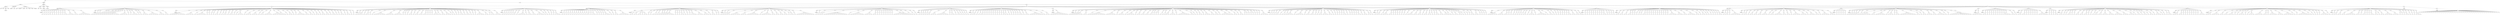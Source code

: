digraph Tree {
	"t0" [label = "TEI"];
	"t1" [label = "teiHeader"];
	"t2" [label = "fileDesc"];
	"t3" [label = "titleStmt"];
	"t4" [label = "title"];
	"t5" [label = "title"];
	"t6" [label = "author"];
	"t7" [label = "surname"];
	"t8" [label = "date"];
	"t9" [label = "publicationStmt"];
	"t10" [label = "authority"];
	"t11" [label = "idno"];
	"t12" [label = "sourceDesc"];
	"t13" [label = "genre"];
	"t14" [label = "inspiration"];
	"t15" [label = "structure"];
	"t16" [label = "type"];
	"t17" [label = "periode"];
	"t18" [label = "taille"];
	"t19" [label = "permalien"];
	"t20" [label = "profileDesc"];
	"t21" [label = "creation"];
	"t22" [label = "date"];
	"t23" [label = "date"];
	"t24" [label = "langUsage"];
	"t25" [label = "language"];
	"t26" [label = "textClass"];
	"t27" [label = "keywords"];
	"t28" [label = "term"];
	"t29" [label = "text"];
	"t30" [label = "body"];
	"t31" [label = "div1"];
	"t32" [label = "head"];
	"t33" [label = "div2"];
	"t34" [label = "head"];
	"t35" [label = "listPerson"];
	"t36" [label = "sp"];
	"t37" [label = "p"];
	"t38" [label = "s"];
	"t39" [label = "sp"];
	"t40" [label = "p"];
	"t41" [label = "s"];
	"t42" [label = "sp"];
	"t43" [label = "p"];
	"t44" [label = "s"];
	"t45" [label = "sp"];
	"t46" [label = "p"];
	"t47" [label = "s"];
	"t48" [label = "s"];
	"t49" [label = "sp"];
	"t50" [label = "p"];
	"t51" [label = "s"];
	"t52" [label = "p"];
	"t53" [label = "s"];
	"t54" [label = "sp"];
	"t55" [label = "p"];
	"t56" [label = "s"];
	"t57" [label = "sp"];
	"t58" [label = "p"];
	"t59" [label = "s"];
	"t60" [label = "sp"];
	"t61" [label = "p"];
	"t62" [label = "s"];
	"t63" [label = "sp"];
	"t64" [label = "p"];
	"t65" [label = "s"];
	"t66" [label = "sp"];
	"t67" [label = "p"];
	"t68" [label = "s"];
	"t69" [label = "s"];
	"t70" [label = "sp"];
	"t71" [label = "p"];
	"t72" [label = "s"];
	"t73" [label = "s"];
	"t74" [label = "s"];
	"t75" [label = "sp"];
	"t76" [label = "p"];
	"t77" [label = "s"];
	"t78" [label = "s"];
	"t79" [label = "sp"];
	"t80" [label = "p"];
	"t81" [label = "s"];
	"t82" [label = "s"];
	"t83" [label = "s"];
	"t84" [label = "s"];
	"t85" [label = "s"];
	"t86" [label = "s"];
	"t87" [label = "div2"];
	"t88" [label = "head"];
	"t89" [label = "listPerson"];
	"t90" [label = "sp"];
	"t91" [label = "p"];
	"t92" [label = "s"];
	"t93" [label = "sp"];
	"t94" [label = "p"];
	"t95" [label = "s"];
	"t96" [label = "sp"];
	"t97" [label = "p"];
	"t98" [label = "s"];
	"t99" [label = "sp"];
	"t100" [label = "p"];
	"t101" [label = "s"];
	"t102" [label = "sp"];
	"t103" [label = "p"];
	"t104" [label = "s"];
	"t105" [label = "sp"];
	"t106" [label = "p"];
	"t107" [label = "s"];
	"t108" [label = "sp"];
	"t109" [label = "p"];
	"t110" [label = "s"];
	"t111" [label = "sp"];
	"t112" [label = "p"];
	"t113" [label = "s"];
	"t114" [label = "sp"];
	"t115" [label = "p"];
	"t116" [label = "s"];
	"t117" [label = "s"];
	"t118" [label = "s"];
	"t119" [label = "s"];
	"t120" [label = "s"];
	"t121" [label = "s"];
	"t122" [label = "sp"];
	"t123" [label = "p"];
	"t124" [label = "s"];
	"t125" [label = "s"];
	"t126" [label = "s"];
	"t127" [label = "s"];
	"t128" [label = "sp"];
	"t129" [label = "p"];
	"t130" [label = "s"];
	"t131" [label = "sp"];
	"t132" [label = "p"];
	"t133" [label = "s"];
	"t134" [label = "sp"];
	"t135" [label = "p"];
	"t136" [label = "s"];
	"t137" [label = "s"];
	"t138" [label = "s"];
	"t139" [label = "sp"];
	"t140" [label = "p"];
	"t141" [label = "s"];
	"t142" [label = "sp"];
	"t143" [label = "p"];
	"t144" [label = "s"];
	"t145" [label = "sp"];
	"t146" [label = "p"];
	"t147" [label = "s"];
	"t148" [label = "s"];
	"t149" [label = "s"];
	"t150" [label = "sp"];
	"t151" [label = "p"];
	"t152" [label = "s"];
	"t153" [label = "s"];
	"t154" [label = "s"];
	"t155" [label = "s"];
	"t156" [label = "s"];
	"t157" [label = "sp"];
	"t158" [label = "p"];
	"t159" [label = "s"];
	"t160" [label = "s"];
	"t161" [label = "s"];
	"t162" [label = "sp"];
	"t163" [label = "p"];
	"t164" [label = "s"];
	"t165" [label = "s"];
	"t166" [label = "div2"];
	"t167" [label = "head"];
	"t168" [label = "listPerson"];
	"t169" [label = "sp"];
	"t170" [label = "p"];
	"t171" [label = "s"];
	"t172" [label = "s"];
	"t173" [label = "s"];
	"t174" [label = "s"];
	"t175" [label = "s"];
	"t176" [label = "s"];
	"t177" [label = "s"];
	"t178" [label = "s"];
	"t179" [label = "sp"];
	"t180" [label = "p"];
	"t181" [label = "s"];
	"t182" [label = "s"];
	"t183" [label = "s"];
	"t184" [label = "s"];
	"t185" [label = "sp"];
	"t186" [label = "p"];
	"t187" [label = "s"];
	"t188" [label = "sp"];
	"t189" [label = "p"];
	"t190" [label = "s"];
	"t191" [label = "s"];
	"t192" [label = "s"];
	"t193" [label = "s"];
	"t194" [label = "s"];
	"t195" [label = "sp"];
	"t196" [label = "p"];
	"t197" [label = "s"];
	"t198" [label = "sp"];
	"t199" [label = "p"];
	"t200" [label = "s"];
	"t201" [label = "sp"];
	"t202" [label = "p"];
	"t203" [label = "s"];
	"t204" [label = "sp"];
	"t205" [label = "p"];
	"t206" [label = "s"];
	"t207" [label = "sp"];
	"t208" [label = "p"];
	"t209" [label = "s"];
	"t210" [label = "s"];
	"t211" [label = "sp"];
	"t212" [label = "p"];
	"t213" [label = "s"];
	"t214" [label = "sp"];
	"t215" [label = "p"];
	"t216" [label = "s"];
	"t217" [label = "sp"];
	"t218" [label = "p"];
	"t219" [label = "s"];
	"t220" [label = "s"];
	"t221" [label = "sp"];
	"t222" [label = "p"];
	"t223" [label = "s"];
	"t224" [label = "sp"];
	"t225" [label = "p"];
	"t226" [label = "s"];
	"t227" [label = "s"];
	"t228" [label = "sp"];
	"t229" [label = "p"];
	"t230" [label = "s"];
	"t231" [label = "sp"];
	"t232" [label = "p"];
	"t233" [label = "s"];
	"t234" [label = "p"];
	"t235" [label = "s"];
	"t236" [label = "s"];
	"t237" [label = "s"];
	"t238" [label = "sp"];
	"t239" [label = "p"];
	"t240" [label = "s"];
	"t241" [label = "sp"];
	"t242" [label = "p"];
	"t243" [label = "s"];
	"t244" [label = "s"];
	"t245" [label = "s"];
	"t246" [label = "sp"];
	"t247" [label = "p"];
	"t248" [label = "s"];
	"t249" [label = "s"];
	"t250" [label = "s"];
	"t251" [label = "sp"];
	"t252" [label = "p"];
	"t253" [label = "s"];
	"t254" [label = "sp"];
	"t255" [label = "p"];
	"t256" [label = "s"];
	"t257" [label = "s"];
	"t258" [label = "sp"];
	"t259" [label = "p"];
	"t260" [label = "s"];
	"t261" [label = "s"];
	"t262" [label = "s"];
	"t263" [label = "s"];
	"t264" [label = "sp"];
	"t265" [label = "p"];
	"t266" [label = "s"];
	"t267" [label = "s"];
	"t268" [label = "s"];
	"t269" [label = "s"];
	"t270" [label = "s"];
	"t271" [label = "s"];
	"t272" [label = "sp"];
	"t273" [label = "p"];
	"t274" [label = "s"];
	"t275" [label = "sp"];
	"t276" [label = "p"];
	"t277" [label = "s"];
	"t278" [label = "sp"];
	"t279" [label = "p"];
	"t280" [label = "s"];
	"t281" [label = "s"];
	"t282" [label = "sp"];
	"t283" [label = "p"];
	"t284" [label = "s"];
	"t285" [label = "sp"];
	"t286" [label = "p"];
	"t287" [label = "s"];
	"t288" [label = "sp"];
	"t289" [label = "p"];
	"t290" [label = "s"];
	"t291" [label = "s"];
	"t292" [label = "s"];
	"t293" [label = "s"];
	"t294" [label = "sp"];
	"t295" [label = "p"];
	"t296" [label = "s"];
	"t297" [label = "s"];
	"t298" [label = "sp"];
	"t299" [label = "p"];
	"t300" [label = "s"];
	"t301" [label = "s"];
	"t302" [label = "sp"];
	"t303" [label = "p"];
	"t304" [label = "s"];
	"t305" [label = "sp"];
	"t306" [label = "p"];
	"t307" [label = "s"];
	"t308" [label = "s"];
	"t309" [label = "sp"];
	"t310" [label = "p"];
	"t311" [label = "s"];
	"t312" [label = "sp"];
	"t313" [label = "p"];
	"t314" [label = "s"];
	"t315" [label = "s"];
	"t316" [label = "sp"];
	"t317" [label = "p"];
	"t318" [label = "s"];
	"t319" [label = "s"];
	"t320" [label = "sp"];
	"t321" [label = "p"];
	"t322" [label = "s"];
	"t323" [label = "sp"];
	"t324" [label = "p"];
	"t325" [label = "s"];
	"t326" [label = "s"];
	"t327" [label = "sp"];
	"t328" [label = "p"];
	"t329" [label = "s"];
	"t330" [label = "sp"];
	"t331" [label = "p"];
	"t332" [label = "s"];
	"t333" [label = "sp"];
	"t334" [label = "p"];
	"t335" [label = "s"];
	"t336" [label = "s"];
	"t337" [label = "sp"];
	"t338" [label = "p"];
	"t339" [label = "s"];
	"t340" [label = "sp"];
	"t341" [label = "p"];
	"t342" [label = "s"];
	"t343" [label = "s"];
	"t344" [label = "sp"];
	"t345" [label = "p"];
	"t346" [label = "s"];
	"t347" [label = "sp"];
	"t348" [label = "p"];
	"t349" [label = "s"];
	"t350" [label = "div2"];
	"t351" [label = "head"];
	"t352" [label = "listPerson"];
	"t353" [label = "sp"];
	"t354" [label = "p"];
	"t355" [label = "s"];
	"t356" [label = "sp"];
	"t357" [label = "p"];
	"t358" [label = "s"];
	"t359" [label = "s"];
	"t360" [label = "s"];
	"t361" [label = "sp"];
	"t362" [label = "p"];
	"t363" [label = "s"];
	"t364" [label = "sp"];
	"t365" [label = "p"];
	"t366" [label = "s"];
	"t367" [label = "s"];
	"t368" [label = "sp"];
	"t369" [label = "p"];
	"t370" [label = "s"];
	"t371" [label = "sp"];
	"t372" [label = "p"];
	"t373" [label = "s"];
	"t374" [label = "sp"];
	"t375" [label = "p"];
	"t376" [label = "s"];
	"t377" [label = "s"];
	"t378" [label = "s"];
	"t379" [label = "s"];
	"t380" [label = "s"];
	"t381" [label = "s"];
	"t382" [label = "sp"];
	"t383" [label = "p"];
	"t384" [label = "s"];
	"t385" [label = "s"];
	"t386" [label = "s"];
	"t387" [label = "s"];
	"t388" [label = "sp"];
	"t389" [label = "p"];
	"t390" [label = "s"];
	"t391" [label = "s"];
	"t392" [label = "s"];
	"t393" [label = "s"];
	"t394" [label = "sp"];
	"t395" [label = "p"];
	"t396" [label = "s"];
	"t397" [label = "sp"];
	"t398" [label = "p"];
	"t399" [label = "s"];
	"t400" [label = "sp"];
	"t401" [label = "p"];
	"t402" [label = "s"];
	"t403" [label = "sp"];
	"t404" [label = "p"];
	"t405" [label = "s"];
	"t406" [label = "s"];
	"t407" [label = "sp"];
	"t408" [label = "p"];
	"t409" [label = "s"];
	"t410" [label = "sp"];
	"t411" [label = "p"];
	"t412" [label = "s"];
	"t413" [label = "s"];
	"t414" [label = "sp"];
	"t415" [label = "p"];
	"t416" [label = "s"];
	"t417" [label = "s"];
	"t418" [label = "sp"];
	"t419" [label = "p"];
	"t420" [label = "s"];
	"t421" [label = "s"];
	"t422" [label = "sp"];
	"t423" [label = "p"];
	"t424" [label = "s"];
	"t425" [label = "sp"];
	"t426" [label = "p"];
	"t427" [label = "s"];
	"t428" [label = "sp"];
	"t429" [label = "p"];
	"t430" [label = "s"];
	"t431" [label = "sp"];
	"t432" [label = "p"];
	"t433" [label = "s"];
	"t434" [label = "s"];
	"t435" [label = "s"];
	"t436" [label = "sp"];
	"t437" [label = "p"];
	"t438" [label = "s"];
	"t439" [label = "sp"];
	"t440" [label = "p"];
	"t441" [label = "s"];
	"t442" [label = "s"];
	"t443" [label = "sp"];
	"t444" [label = "p"];
	"t445" [label = "s"];
	"t446" [label = "s"];
	"t447" [label = "s"];
	"t448" [label = "sp"];
	"t449" [label = "p"];
	"t450" [label = "s"];
	"t451" [label = "sp"];
	"t452" [label = "p"];
	"t453" [label = "s"];
	"t454" [label = "sp"];
	"t455" [label = "p"];
	"t456" [label = "s"];
	"t457" [label = "sp"];
	"t458" [label = "p"];
	"t459" [label = "s"];
	"t460" [label = "sp"];
	"t461" [label = "p"];
	"t462" [label = "s"];
	"t463" [label = "s"];
	"t464" [label = "sp"];
	"t465" [label = "p"];
	"t466" [label = "s"];
	"t467" [label = "sp"];
	"t468" [label = "p"];
	"t469" [label = "s"];
	"t470" [label = "s"];
	"t471" [label = "sp"];
	"t472" [label = "p"];
	"t473" [label = "s"];
	"t474" [label = "sp"];
	"t475" [label = "p"];
	"t476" [label = "s"];
	"t477" [label = "sp"];
	"t478" [label = "p"];
	"t479" [label = "s"];
	"t480" [label = "sp"];
	"t481" [label = "p"];
	"t482" [label = "s"];
	"t483" [label = "s"];
	"t484" [label = "s"];
	"t485" [label = "s"];
	"t486" [label = "sp"];
	"t487" [label = "p"];
	"t488" [label = "s"];
	"t489" [label = "s"];
	"t490" [label = "sp"];
	"t491" [label = "p"];
	"t492" [label = "s"];
	"t493" [label = "sp"];
	"t494" [label = "p"];
	"t495" [label = "s"];
	"t496" [label = "s"];
	"t497" [label = "sp"];
	"t498" [label = "p"];
	"t499" [label = "s"];
	"t500" [label = "s"];
	"t501" [label = "s"];
	"t502" [label = "div2"];
	"t503" [label = "head"];
	"t504" [label = "listPerson"];
	"t505" [label = "sp"];
	"t506" [label = "p"];
	"t507" [label = "s"];
	"t508" [label = "sp"];
	"t509" [label = "p"];
	"t510" [label = "s"];
	"t511" [label = "sp"];
	"t512" [label = "p"];
	"t513" [label = "s"];
	"t514" [label = "sp"];
	"t515" [label = "p"];
	"t516" [label = "s"];
	"t517" [label = "sp"];
	"t518" [label = "p"];
	"t519" [label = "s"];
	"t520" [label = "sp"];
	"t521" [label = "p"];
	"t522" [label = "s"];
	"t523" [label = "s"];
	"t524" [label = "sp"];
	"t525" [label = "p"];
	"t526" [label = "s"];
	"t527" [label = "sp"];
	"t528" [label = "p"];
	"t529" [label = "s"];
	"t530" [label = "s"];
	"t531" [label = "s"];
	"t532" [label = "s"];
	"t533" [label = "sp"];
	"t534" [label = "p"];
	"t535" [label = "s"];
	"t536" [label = "sp"];
	"t537" [label = "p"];
	"t538" [label = "s"];
	"t539" [label = "s"];
	"t540" [label = "sp"];
	"t541" [label = "p"];
	"t542" [label = "s"];
	"t543" [label = "s"];
	"t544" [label = "sp"];
	"t545" [label = "p"];
	"t546" [label = "s"];
	"t547" [label = "s"];
	"t548" [label = "s"];
	"t549" [label = "s"];
	"t550" [label = "sp"];
	"t551" [label = "p"];
	"t552" [label = "s"];
	"t553" [label = "sp"];
	"t554" [label = "p"];
	"t555" [label = "s"];
	"t556" [label = "sp"];
	"t557" [label = "p"];
	"t558" [label = "s"];
	"t559" [label = "sp"];
	"t560" [label = "p"];
	"t561" [label = "s"];
	"t562" [label = "sp"];
	"t563" [label = "p"];
	"t564" [label = "s"];
	"t565" [label = "sp"];
	"t566" [label = "p"];
	"t567" [label = "s"];
	"t568" [label = "s"];
	"t569" [label = "s"];
	"t570" [label = "div1"];
	"t571" [label = "head"];
	"t572" [label = "div2"];
	"t573" [label = "head"];
	"t574" [label = "listPerson"];
	"t575" [label = "sp"];
	"t576" [label = "p"];
	"t577" [label = "s"];
	"t578" [label = "sp"];
	"t579" [label = "p"];
	"t580" [label = "s"];
	"t581" [label = "sp"];
	"t582" [label = "p"];
	"t583" [label = "s"];
	"t584" [label = "sp"];
	"t585" [label = "p"];
	"t586" [label = "s"];
	"t587" [label = "sp"];
	"t588" [label = "p"];
	"t589" [label = "s"];
	"t590" [label = "sp"];
	"t591" [label = "p"];
	"t592" [label = "s"];
	"t593" [label = "sp"];
	"t594" [label = "p"];
	"t595" [label = "s"];
	"t596" [label = "sp"];
	"t597" [label = "p"];
	"t598" [label = "s"];
	"t599" [label = "sp"];
	"t600" [label = "p"];
	"t601" [label = "s"];
	"t602" [label = "sp"];
	"t603" [label = "p"];
	"t604" [label = "s"];
	"t605" [label = "sp"];
	"t606" [label = "p"];
	"t607" [label = "s"];
	"t608" [label = "sp"];
	"t609" [label = "p"];
	"t610" [label = "s"];
	"t611" [label = "sp"];
	"t612" [label = "p"];
	"t613" [label = "s"];
	"t614" [label = "s"];
	"t615" [label = "sp"];
	"t616" [label = "p"];
	"t617" [label = "s"];
	"t618" [label = "sp"];
	"t619" [label = "p"];
	"t620" [label = "s"];
	"t621" [label = "s"];
	"t622" [label = "sp"];
	"t623" [label = "p"];
	"t624" [label = "s"];
	"t625" [label = "sp"];
	"t626" [label = "p"];
	"t627" [label = "s"];
	"t628" [label = "sp"];
	"t629" [label = "p"];
	"t630" [label = "s"];
	"t631" [label = "sp"];
	"t632" [label = "p"];
	"t633" [label = "s"];
	"t634" [label = "sp"];
	"t635" [label = "p"];
	"t636" [label = "s"];
	"t637" [label = "s"];
	"t638" [label = "s"];
	"t639" [label = "sp"];
	"t640" [label = "p"];
	"t641" [label = "s"];
	"t642" [label = "sp"];
	"t643" [label = "p"];
	"t644" [label = "s"];
	"t645" [label = "sp"];
	"t646" [label = "p"];
	"t647" [label = "s"];
	"t648" [label = "s"];
	"t649" [label = "sp"];
	"t650" [label = "p"];
	"t651" [label = "s"];
	"t652" [label = "s"];
	"t653" [label = "s"];
	"t654" [label = "s"];
	"t655" [label = "s"];
	"t656" [label = "div2"];
	"t657" [label = "head"];
	"t658" [label = "listPerson"];
	"t659" [label = "sp"];
	"t660" [label = "p"];
	"t661" [label = "s"];
	"t662" [label = "s"];
	"t663" [label = "p"];
	"t664" [label = "s"];
	"t665" [label = "s"];
	"t666" [label = "p"];
	"t667" [label = "s"];
	"t668" [label = "s"];
	"t669" [label = "p"];
	"t670" [label = "s"];
	"t671" [label = "p"];
	"t672" [label = "s"];
	"t673" [label = "s"];
	"t674" [label = "sp"];
	"t675" [label = "p"];
	"t676" [label = "s"];
	"t677" [label = "sp"];
	"t678" [label = "p"];
	"t679" [label = "s"];
	"t680" [label = "sp"];
	"t681" [label = "p"];
	"t682" [label = "s"];
	"t683" [label = "sp"];
	"t684" [label = "p"];
	"t685" [label = "s"];
	"t686" [label = "sp"];
	"t687" [label = "p"];
	"t688" [label = "s"];
	"t689" [label = "sp"];
	"t690" [label = "p"];
	"t691" [label = "s"];
	"t692" [label = "sp"];
	"t693" [label = "p"];
	"t694" [label = "s"];
	"t695" [label = "sp"];
	"t696" [label = "p"];
	"t697" [label = "s"];
	"t698" [label = "s"];
	"t699" [label = "s"];
	"t700" [label = "s"];
	"t701" [label = "s"];
	"t702" [label = "s"];
	"t703" [label = "sp"];
	"t704" [label = "p"];
	"t705" [label = "s"];
	"t706" [label = "sp"];
	"t707" [label = "p"];
	"t708" [label = "s"];
	"t709" [label = "sp"];
	"t710" [label = "p"];
	"t711" [label = "s"];
	"t712" [label = "sp"];
	"t713" [label = "p"];
	"t714" [label = "s"];
	"t715" [label = "s"];
	"t716" [label = "sp"];
	"t717" [label = "p"];
	"t718" [label = "s"];
	"t719" [label = "sp"];
	"t720" [label = "p"];
	"t721" [label = "s"];
	"t722" [label = "sp"];
	"t723" [label = "p"];
	"t724" [label = "s"];
	"t725" [label = "sp"];
	"t726" [label = "p"];
	"t727" [label = "s"];
	"t728" [label = "s"];
	"t729" [label = "s"];
	"t730" [label = "sp"];
	"t731" [label = "p"];
	"t732" [label = "s"];
	"t733" [label = "s"];
	"t734" [label = "s"];
	"t735" [label = "sp"];
	"t736" [label = "p"];
	"t737" [label = "s"];
	"t738" [label = "s"];
	"t739" [label = "s"];
	"t740" [label = "sp"];
	"t741" [label = "p"];
	"t742" [label = "s"];
	"t743" [label = "sp"];
	"t744" [label = "p"];
	"t745" [label = "s"];
	"t746" [label = "s"];
	"t747" [label = "sp"];
	"t748" [label = "p"];
	"t749" [label = "s"];
	"t750" [label = "sp"];
	"t751" [label = "p"];
	"t752" [label = "s"];
	"t753" [label = "div2"];
	"t754" [label = "head"];
	"t755" [label = "listPerson"];
	"t756" [label = "sp"];
	"t757" [label = "p"];
	"t758" [label = "s"];
	"t759" [label = "sp"];
	"t760" [label = "p"];
	"t761" [label = "s"];
	"t762" [label = "sp"];
	"t763" [label = "p"];
	"t764" [label = "s"];
	"t765" [label = "s"];
	"t766" [label = "s"];
	"t767" [label = "sp"];
	"t768" [label = "p"];
	"t769" [label = "s"];
	"t770" [label = "s"];
	"t771" [label = "s"];
	"t772" [label = "s"];
	"t773" [label = "s"];
	"t774" [label = "sp"];
	"t775" [label = "p"];
	"t776" [label = "s"];
	"t777" [label = "s"];
	"t778" [label = "s"];
	"t779" [label = "sp"];
	"t780" [label = "p"];
	"t781" [label = "s"];
	"t782" [label = "s"];
	"t783" [label = "s"];
	"t784" [label = "s"];
	"t785" [label = "s"];
	"t786" [label = "s"];
	"t787" [label = "sp"];
	"t788" [label = "p"];
	"t789" [label = "s"];
	"t790" [label = "sp"];
	"t791" [label = "p"];
	"t792" [label = "s"];
	"t793" [label = "s"];
	"t794" [label = "s"];
	"t795" [label = "s"];
	"t796" [label = "s"];
	"t797" [label = "sp"];
	"t798" [label = "p"];
	"t799" [label = "s"];
	"t800" [label = "s"];
	"t801" [label = "sp"];
	"t802" [label = "p"];
	"t803" [label = "s"];
	"t804" [label = "s"];
	"t805" [label = "sp"];
	"t806" [label = "p"];
	"t807" [label = "s"];
	"t808" [label = "s"];
	"t809" [label = "sp"];
	"t810" [label = "p"];
	"t811" [label = "s"];
	"t812" [label = "s"];
	"t813" [label = "sp"];
	"t814" [label = "p"];
	"t815" [label = "s"];
	"t816" [label = "sp"];
	"t817" [label = "p"];
	"t818" [label = "s"];
	"t819" [label = "s"];
	"t820" [label = "sp"];
	"t821" [label = "p"];
	"t822" [label = "s"];
	"t823" [label = "sp"];
	"t824" [label = "p"];
	"t825" [label = "s"];
	"t826" [label = "s"];
	"t827" [label = "s"];
	"t828" [label = "s"];
	"t829" [label = "s"];
	"t830" [label = "s"];
	"t831" [label = "s"];
	"t832" [label = "s"];
	"t833" [label = "s"];
	"t834" [label = "div2"];
	"t835" [label = "head"];
	"t836" [label = "listPerson"];
	"t837" [label = "sp"];
	"t838" [label = "p"];
	"t839" [label = "s"];
	"t840" [label = "sp"];
	"t841" [label = "p"];
	"t842" [label = "s"];
	"t843" [label = "sp"];
	"t844" [label = "p"];
	"t845" [label = "s"];
	"t846" [label = "s"];
	"t847" [label = "sp"];
	"t848" [label = "p"];
	"t849" [label = "s"];
	"t850" [label = "s"];
	"t851" [label = "s"];
	"t852" [label = "s"];
	"t853" [label = "s"];
	"t854" [label = "s"];
	"t855" [label = "s"];
	"t856" [label = "s"];
	"t857" [label = "s"];
	"t858" [label = "s"];
	"t859" [label = "s"];
	"t860" [label = "s"];
	"t861" [label = "sp"];
	"t862" [label = "p"];
	"t863" [label = "s"];
	"t864" [label = "sp"];
	"t865" [label = "p"];
	"t866" [label = "s"];
	"t867" [label = "s"];
	"t868" [label = "s"];
	"t869" [label = "s"];
	"t870" [label = "s"];
	"t871" [label = "s"];
	"t872" [label = "s"];
	"t873" [label = "sp"];
	"t874" [label = "p"];
	"t875" [label = "s"];
	"t876" [label = "s"];
	"t877" [label = "s"];
	"t878" [label = "s"];
	"t879" [label = "sp"];
	"t880" [label = "p"];
	"t881" [label = "s"];
	"t882" [label = "s"];
	"t883" [label = "sp"];
	"t884" [label = "p"];
	"t885" [label = "s"];
	"t886" [label = "sp"];
	"t887" [label = "p"];
	"t888" [label = "s"];
	"t889" [label = "sp"];
	"t890" [label = "p"];
	"t891" [label = "s"];
	"t892" [label = "sp"];
	"t893" [label = "p"];
	"t894" [label = "s"];
	"t895" [label = "sp"];
	"t896" [label = "p"];
	"t897" [label = "s"];
	"t898" [label = "sp"];
	"t899" [label = "p"];
	"t900" [label = "s"];
	"t901" [label = "sp"];
	"t902" [label = "p"];
	"t903" [label = "s"];
	"t904" [label = "sp"];
	"t905" [label = "p"];
	"t906" [label = "s"];
	"t907" [label = "sp"];
	"t908" [label = "p"];
	"t909" [label = "s"];
	"t910" [label = "s"];
	"t911" [label = "s"];
	"t912" [label = "s"];
	"t913" [label = "s"];
	"t914" [label = "s"];
	"t915" [label = "s"];
	"t916" [label = "s"];
	"t917" [label = "sp"];
	"t918" [label = "p"];
	"t919" [label = "s"];
	"t920" [label = "sp"];
	"t921" [label = "p"];
	"t922" [label = "s"];
	"t923" [label = "sp"];
	"t924" [label = "p"];
	"t925" [label = "s"];
	"t926" [label = "sp"];
	"t927" [label = "p"];
	"t928" [label = "s"];
	"t929" [label = "div2"];
	"t930" [label = "head"];
	"t931" [label = "listPerson"];
	"t932" [label = "sp"];
	"t933" [label = "p"];
	"t934" [label = "s"];
	"t935" [label = "sp"];
	"t936" [label = "p"];
	"t937" [label = "s"];
	"t938" [label = "sp"];
	"t939" [label = "p"];
	"t940" [label = "s"];
	"t941" [label = "sp"];
	"t942" [label = "p"];
	"t943" [label = "s"];
	"t944" [label = "sp"];
	"t945" [label = "p"];
	"t946" [label = "s"];
	"t947" [label = "s"];
	"t948" [label = "sp"];
	"t949" [label = "p"];
	"t950" [label = "s"];
	"t951" [label = "s"];
	"t952" [label = "s"];
	"t953" [label = "sp"];
	"t954" [label = "p"];
	"t955" [label = "s"];
	"t956" [label = "s"];
	"t957" [label = "s"];
	"t958" [label = "s"];
	"t959" [label = "s"];
	"t960" [label = "s"];
	"t961" [label = "sp"];
	"t962" [label = "p"];
	"t963" [label = "s"];
	"t964" [label = "sp"];
	"t965" [label = "p"];
	"t966" [label = "s"];
	"t967" [label = "s"];
	"t968" [label = "sp"];
	"t969" [label = "p"];
	"t970" [label = "s"];
	"t971" [label = "sp"];
	"t972" [label = "p"];
	"t973" [label = "s"];
	"t974" [label = "s"];
	"t975" [label = "sp"];
	"t976" [label = "p"];
	"t977" [label = "s"];
	"t978" [label = "sp"];
	"t979" [label = "p"];
	"t980" [label = "s"];
	"t981" [label = "sp"];
	"t982" [label = "p"];
	"t983" [label = "s"];
	"t984" [label = "sp"];
	"t985" [label = "p"];
	"t986" [label = "s"];
	"t987" [label = "div2"];
	"t988" [label = "head"];
	"t989" [label = "listPerson"];
	"t990" [label = "sp"];
	"t991" [label = "p"];
	"t992" [label = "s"];
	"t993" [label = "sp"];
	"t994" [label = "p"];
	"t995" [label = "s"];
	"t996" [label = "s"];
	"t997" [label = "sp"];
	"t998" [label = "p"];
	"t999" [label = "s"];
	"t1000" [label = "sp"];
	"t1001" [label = "p"];
	"t1002" [label = "s"];
	"t1003" [label = "sp"];
	"t1004" [label = "p"];
	"t1005" [label = "s"];
	"t1006" [label = "s"];
	"t1007" [label = "sp"];
	"t1008" [label = "p"];
	"t1009" [label = "s"];
	"t1010" [label = "sp"];
	"t1011" [label = "p"];
	"t1012" [label = "s"];
	"t1013" [label = "sp"];
	"t1014" [label = "p"];
	"t1015" [label = "s"];
	"t1016" [label = "sp"];
	"t1017" [label = "p"];
	"t1018" [label = "s"];
	"t1019" [label = "sp"];
	"t1020" [label = "p"];
	"t1021" [label = "s"];
	"t1022" [label = "sp"];
	"t1023" [label = "p"];
	"t1024" [label = "s"];
	"t1025" [label = "sp"];
	"t1026" [label = "p"];
	"t1027" [label = "s"];
	"t1028" [label = "sp"];
	"t1029" [label = "p"];
	"t1030" [label = "s"];
	"t1031" [label = "sp"];
	"t1032" [label = "p"];
	"t1033" [label = "s"];
	"t1034" [label = "sp"];
	"t1035" [label = "p"];
	"t1036" [label = "s"];
	"t1037" [label = "s"];
	"t1038" [label = "sp"];
	"t1039" [label = "p"];
	"t1040" [label = "s"];
	"t1041" [label = "sp"];
	"t1042" [label = "p"];
	"t1043" [label = "s"];
	"t1044" [label = "sp"];
	"t1045" [label = "p"];
	"t1046" [label = "s"];
	"t1047" [label = "sp"];
	"t1048" [label = "p"];
	"t1049" [label = "s"];
	"t1050" [label = "sp"];
	"t1051" [label = "p"];
	"t1052" [label = "s"];
	"t1053" [label = "sp"];
	"t1054" [label = "p"];
	"t1055" [label = "s"];
	"t1056" [label = "sp"];
	"t1057" [label = "p"];
	"t1058" [label = "s"];
	"t1059" [label = "s"];
	"t1060" [label = "sp"];
	"t1061" [label = "p"];
	"t1062" [label = "s"];
	"t1063" [label = "sp"];
	"t1064" [label = "p"];
	"t1065" [label = "s"];
	"t1066" [label = "s"];
	"t1067" [label = "sp"];
	"t1068" [label = "p"];
	"t1069" [label = "s"];
	"t1070" [label = "s"];
	"t1071" [label = "s"];
	"t1072" [label = "s"];
	"t1073" [label = "s"];
	"t1074" [label = "s"];
	"t1075" [label = "s"];
	"t1076" [label = "sp"];
	"t1077" [label = "p"];
	"t1078" [label = "s"];
	"t1079" [label = "sp"];
	"t1080" [label = "p"];
	"t1081" [label = "s"];
	"t1082" [label = "s"];
	"t1083" [label = "div2"];
	"t1084" [label = "head"];
	"t1085" [label = "listPerson"];
	"t1086" [label = "sp"];
	"t1087" [label = "p"];
	"t1088" [label = "s"];
	"t1089" [label = "s"];
	"t1090" [label = "s"];
	"t1091" [label = "s"];
	"t1092" [label = "s"];
	"t1093" [label = "s"];
	"t1094" [label = "s"];
	"t1095" [label = "s"];
	"t1096" [label = "s"];
	"t1097" [label = "div2"];
	"t1098" [label = "head"];
	"t1099" [label = "listPerson"];
	"t1100" [label = "sp"];
	"t1101" [label = "p"];
	"t1102" [label = "s"];
	"t1103" [label = "sp"];
	"t1104" [label = "p"];
	"t1105" [label = "s"];
	"t1106" [label = "sp"];
	"t1107" [label = "p"];
	"t1108" [label = "s"];
	"t1109" [label = "s"];
	"t1110" [label = "s"];
	"t1111" [label = "s"];
	"t1112" [label = "s"];
	"t1113" [label = "sp"];
	"t1114" [label = "p"];
	"t1115" [label = "s"];
	"t1116" [label = "s"];
	"t1117" [label = "sp"];
	"t1118" [label = "p"];
	"t1119" [label = "s"];
	"t1120" [label = "sp"];
	"t1121" [label = "p"];
	"t1122" [label = "s"];
	"t1123" [label = "s"];
	"t1124" [label = "s"];
	"t1125" [label = "s"];
	"t1126" [label = "s"];
	"t1127" [label = "s"];
	"t1128" [label = "s"];
	"t1129" [label = "s"];
	"t1130" [label = "sp"];
	"t1131" [label = "p"];
	"t1132" [label = "s"];
	"t1133" [label = "s"];
	"t1134" [label = "s"];
	"t1135" [label = "s"];
	"t1136" [label = "s"];
	"t1137" [label = "sp"];
	"t1138" [label = "p"];
	"t1139" [label = "s"];
	"t1140" [label = "sp"];
	"t1141" [label = "p"];
	"t1142" [label = "s"];
	"t1143" [label = "s"];
	"t1144" [label = "s"];
	"t1145" [label = "sp"];
	"t1146" [label = "p"];
	"t1147" [label = "s"];
	"t1148" [label = "sp"];
	"t1149" [label = "p"];
	"t1150" [label = "s"];
	"t1151" [label = "s"];
	"t1152" [label = "s"];
	"t1153" [label = "s"];
	"t1154" [label = "sp"];
	"t1155" [label = "p"];
	"t1156" [label = "s"];
	"t1157" [label = "sp"];
	"t1158" [label = "p"];
	"t1159" [label = "s"];
	"t1160" [label = "s"];
	"t1161" [label = "sp"];
	"t1162" [label = "p"];
	"t1163" [label = "s"];
	"t1164" [label = "s"];
	"t1165" [label = "sp"];
	"t1166" [label = "p"];
	"t1167" [label = "s"];
	"t1168" [label = "s"];
	"t1169" [label = "sp"];
	"t1170" [label = "p"];
	"t1171" [label = "s"];
	"t1172" [label = "s"];
	"t1173" [label = "sp"];
	"t1174" [label = "p"];
	"t1175" [label = "s"];
	"t1176" [label = "sp"];
	"t1177" [label = "p"];
	"t1178" [label = "s"];
	"t1179" [label = "p"];
	"t1180" [label = "s"];
	"t1181" [label = "sp"];
	"t1182" [label = "p"];
	"t1183" [label = "s"];
	"t1184" [label = "sp"];
	"t1185" [label = "p"];
	"t1186" [label = "s"];
	"t1187" [label = "sp"];
	"t1188" [label = "p"];
	"t1189" [label = "s"];
	"t1190" [label = "s"];
	"t1191" [label = "s"];
	"t1192" [label = "sp"];
	"t1193" [label = "p"];
	"t1194" [label = "s"];
	"t1195" [label = "s"];
	"t1196" [label = "s"];
	"t1197" [label = "sp"];
	"t1198" [label = "p"];
	"t1199" [label = "s"];
	"t1200" [label = "sp"];
	"t1201" [label = "p"];
	"t1202" [label = "s"];
	"t1203" [label = "s"];
	"t1204" [label = "s"];
	"t1205" [label = "s"];
	"t1206" [label = "s"];
	"t1207" [label = "s"];
	"t1208" [label = "sp"];
	"t1209" [label = "p"];
	"t1210" [label = "s"];
	"t1211" [label = "s"];
	"t1212" [label = "sp"];
	"t1213" [label = "p"];
	"t1214" [label = "s"];
	"t1215" [label = "sp"];
	"t1216" [label = "p"];
	"t1217" [label = "s"];
	"t1218" [label = "sp"];
	"t1219" [label = "p"];
	"t1220" [label = "s"];
	"t1221" [label = "s"];
	"t1222" [label = "sp"];
	"t1223" [label = "p"];
	"t1224" [label = "s"];
	"t1225" [label = "sp"];
	"t1226" [label = "p"];
	"t1227" [label = "s"];
	"t1228" [label = "s"];
	"t1229" [label = "s"];
	"t1230" [label = "sp"];
	"t1231" [label = "p"];
	"t1232" [label = "s"];
	"t1233" [label = "s"];
	"t1234" [label = "sp"];
	"t1235" [label = "p"];
	"t1236" [label = "s"];
	"t1237" [label = "s"];
	"t1238" [label = "sp"];
	"t1239" [label = "p"];
	"t1240" [label = "s"];
	"t1241" [label = "sp"];
	"t1242" [label = "p"];
	"t1243" [label = "s"];
	"t1244" [label = "s"];
	"t1245" [label = "s"];
	"t1246" [label = "s"];
	"t1247" [label = "s"];
	"t1248" [label = "sp"];
	"t1249" [label = "p"];
	"t1250" [label = "s"];
	"t1251" [label = "sp"];
	"t1252" [label = "p"];
	"t1253" [label = "s"];
	"t1254" [label = "s"];
	"t1255" [label = "sp"];
	"t1256" [label = "p"];
	"t1257" [label = "s"];
	"t1258" [label = "sp"];
	"t1259" [label = "p"];
	"t1260" [label = "s"];
	"t1261" [label = "s"];
	"t1262" [label = "sp"];
	"t1263" [label = "p"];
	"t1264" [label = "s"];
	"t1265" [label = "p"];
	"t1266" [label = "s"];
	"t1267" [label = "sp"];
	"t1268" [label = "p"];
	"t1269" [label = "s"];
	"t1270" [label = "sp"];
	"t1271" [label = "p"];
	"t1272" [label = "s"];
	"t1273" [label = "p"];
	"t1274" [label = "s"];
	"t1275" [label = "sp"];
	"t1276" [label = "p"];
	"t1277" [label = "s"];
	"t1278" [label = "sp"];
	"t1279" [label = "p"];
	"t1280" [label = "s"];
	"t1281" [label = "sp"];
	"t1282" [label = "p"];
	"t1283" [label = "s"];
	"t1284" [label = "sp"];
	"t1285" [label = "p"];
	"t1286" [label = "s"];
	"t1287" [label = "s"];
	"t1288" [label = "s"];
	"t1289" [label = "s"];
	"t1290" [label = "div2"];
	"t1291" [label = "head"];
	"t1292" [label = "listPerson"];
	"t1293" [label = "sp"];
	"t1294" [label = "p"];
	"t1295" [label = "s"];
	"t1296" [label = "sp"];
	"t1297" [label = "p"];
	"t1298" [label = "s"];
	"t1299" [label = "sp"];
	"t1300" [label = "p"];
	"t1301" [label = "s"];
	"t1302" [label = "sp"];
	"t1303" [label = "p"];
	"t1304" [label = "s"];
	"t1305" [label = "s"];
	"t1306" [label = "sp"];
	"t1307" [label = "p"];
	"t1308" [label = "s"];
	"t1309" [label = "sp"];
	"t1310" [label = "p"];
	"t1311" [label = "s"];
	"t1312" [label = "sp"];
	"t1313" [label = "p"];
	"t1314" [label = "s"];
	"t1315" [label = "sp"];
	"t1316" [label = "p"];
	"t1317" [label = "s"];
	"t1318" [label = "s"];
	"t1319" [label = "s"];
	"t1320" [label = "s"];
	"t1321" [label = "sp"];
	"t1322" [label = "p"];
	"t1323" [label = "s"];
	"t1324" [label = "sp"];
	"t1325" [label = "p"];
	"t1326" [label = "s"];
	"t1327" [label = "s"];
	"t1328" [label = "s"];
	"t1329" [label = "s"];
	"t1330" [label = "sp"];
	"t1331" [label = "p"];
	"t1332" [label = "s"];
	"t1333" [label = "sp"];
	"t1334" [label = "p"];
	"t1335" [label = "s"];
	"t1336" [label = "s"];
	"t1337" [label = "sp"];
	"t1338" [label = "p"];
	"t1339" [label = "s"];
	"t1340" [label = "s"];
	"t1341" [label = "sp"];
	"t1342" [label = "p"];
	"t1343" [label = "s"];
	"t1344" [label = "sp"];
	"t1345" [label = "p"];
	"t1346" [label = "s"];
	"t1347" [label = "sp"];
	"t1348" [label = "p"];
	"t1349" [label = "s"];
	"t1350" [label = "s"];
	"t1351" [label = "sp"];
	"t1352" [label = "p"];
	"t1353" [label = "s"];
	"t1354" [label = "s"];
	"t1355" [label = "s"];
	"t1356" [label = "sp"];
	"t1357" [label = "p"];
	"t1358" [label = "s"];
	"t1359" [label = "s"];
	"t1360" [label = "sp"];
	"t1361" [label = "p"];
	"t1362" [label = "s"];
	"t1363" [label = "sp"];
	"t1364" [label = "p"];
	"t1365" [label = "s"];
	"t1366" [label = "sp"];
	"t1367" [label = "p"];
	"t1368" [label = "s"];
	"t1369" [label = "sp"];
	"t1370" [label = "p"];
	"t1371" [label = "s"];
	"t1372" [label = "sp"];
	"t1373" [label = "p"];
	"t1374" [label = "s"];
	"t1375" [label = "sp"];
	"t1376" [label = "p"];
	"t1377" [label = "s"];
	"t1378" [label = "s"];
	"t1379" [label = "sp"];
	"t1380" [label = "p"];
	"t1381" [label = "s"];
	"t1382" [label = "sp"];
	"t1383" [label = "p"];
	"t1384" [label = "s"];
	"t1385" [label = "sp"];
	"t1386" [label = "p"];
	"t1387" [label = "s"];
	"t1388" [label = "sp"];
	"t1389" [label = "p"];
	"t1390" [label = "s"];
	"t1391" [label = "sp"];
	"t1392" [label = "p"];
	"t1393" [label = "s"];
	"t1394" [label = "sp"];
	"t1395" [label = "p"];
	"t1396" [label = "s"];
	"t1397" [label = "s"];
	"t1398" [label = "sp"];
	"t1399" [label = "p"];
	"t1400" [label = "s"];
	"t1401" [label = "sp"];
	"t1402" [label = "p"];
	"t1403" [label = "s"];
	"t1404" [label = "s"];
	"t1405" [label = "sp"];
	"t1406" [label = "p"];
	"t1407" [label = "s"];
	"t1408" [label = "s"];
	"t1409" [label = "sp"];
	"t1410" [label = "p"];
	"t1411" [label = "s"];
	"t1412" [label = "div2"];
	"t1413" [label = "head"];
	"t1414" [label = "listPerson"];
	"t1415" [label = "sp"];
	"t1416" [label = "p"];
	"t1417" [label = "s"];
	"t1418" [label = "sp"];
	"t1419" [label = "p"];
	"t1420" [label = "s"];
	"t1421" [label = "s"];
	"t1422" [label = "sp"];
	"t1423" [label = "p"];
	"t1424" [label = "s"];
	"t1425" [label = "sp"];
	"t1426" [label = "p"];
	"t1427" [label = "s"];
	"t1428" [label = "s"];
	"t1429" [label = "s"];
	"t1430" [label = "sp"];
	"t1431" [label = "p"];
	"t1432" [label = "s"];
	"t1433" [label = "s"];
	"t1434" [label = "sp"];
	"t1435" [label = "p"];
	"t1436" [label = "s"];
	"t1437" [label = "sp"];
	"t1438" [label = "p"];
	"t1439" [label = "s"];
	"t1440" [label = "sp"];
	"t1441" [label = "p"];
	"t1442" [label = "s"];
	"t1443" [label = "sp"];
	"t1444" [label = "p"];
	"t1445" [label = "s"];
	"t1446" [label = "sp"];
	"t1447" [label = "p"];
	"t1448" [label = "s"];
	"t1449" [label = "sp"];
	"t1450" [label = "p"];
	"t1451" [label = "s"];
	"t1452" [label = "sp"];
	"t1453" [label = "p"];
	"t1454" [label = "s"];
	"t1455" [label = "sp"];
	"t1456" [label = "p"];
	"t1457" [label = "s"];
	"t1458" [label = "s"];
	"t1459" [label = "s"];
	"t1460" [label = "sp"];
	"t1461" [label = "p"];
	"t1462" [label = "s"];
	"t1463" [label = "s"];
	"t1464" [label = "sp"];
	"t1465" [label = "p"];
	"t1466" [label = "s"];
	"t1467" [label = "s"];
	"t1468" [label = "sp"];
	"t1469" [label = "p"];
	"t1470" [label = "s"];
	"t1471" [label = "sp"];
	"t1472" [label = "p"];
	"t1473" [label = "s"];
	"t1474" [label = "s"];
	"t1475" [label = "sp"];
	"t1476" [label = "p"];
	"t1477" [label = "s"];
	"t1478" [label = "s"];
	"t1479" [label = "sp"];
	"t1480" [label = "p"];
	"t1481" [label = "s"];
	"t1482" [label = "sp"];
	"t1483" [label = "p"];
	"t1484" [label = "s"];
	"t1485" [label = "sp"];
	"t1486" [label = "p"];
	"t1487" [label = "s"];
	"t1488" [label = "s"];
	"t1489" [label = "sp"];
	"t1490" [label = "p"];
	"t1491" [label = "s"];
	"t1492" [label = "s"];
	"t1493" [label = "sp"];
	"t1494" [label = "p"];
	"t1495" [label = "s"];
	"t1496" [label = "s"];
	"t1497" [label = "s"];
	"t1498" [label = "sp"];
	"t1499" [label = "p"];
	"t1500" [label = "s"];
	"t1501" [label = "sp"];
	"t1502" [label = "p"];
	"t1503" [label = "s"];
	"t1504" [label = "sp"];
	"t1505" [label = "p"];
	"t1506" [label = "s"];
	"t1507" [label = "s"];
	"t1508" [label = "sp"];
	"t1509" [label = "p"];
	"t1510" [label = "s"];
	"t1511" [label = "s"];
	"t1512" [label = "sp"];
	"t1513" [label = "p"];
	"t1514" [label = "s"];
	"t1515" [label = "sp"];
	"t1516" [label = "p"];
	"t1517" [label = "s"];
	"t1518" [label = "sp"];
	"t1519" [label = "p"];
	"t1520" [label = "s"];
	"t1521" [label = "sp"];
	"t1522" [label = "p"];
	"t1523" [label = "s"];
	"t1524" [label = "sp"];
	"t1525" [label = "p"];
	"t1526" [label = "s"];
	"t1527" [label = "s"];
	"t1528" [label = "sp"];
	"t1529" [label = "p"];
	"t1530" [label = "s"];
	"t1531" [label = "s"];
	"t1532" [label = "sp"];
	"t1533" [label = "p"];
	"t1534" [label = "s"];
	"t1535" [label = "sp"];
	"t1536" [label = "p"];
	"t1537" [label = "s"];
	"t1538" [label = "sp"];
	"t1539" [label = "p"];
	"t1540" [label = "s"];
	"t1541" [label = "sp"];
	"t1542" [label = "p"];
	"t1543" [label = "s"];
	"t1544" [label = "div2"];
	"t1545" [label = "head"];
	"t1546" [label = "listPerson"];
	"t1547" [label = "sp"];
	"t1548" [label = "p"];
	"t1549" [label = "s"];
	"t1550" [label = "s"];
	"t1551" [label = "s"];
	"t1552" [label = "s"];
	"t1553" [label = "s"];
	"t1554" [label = "sp"];
	"t1555" [label = "p"];
	"t1556" [label = "s"];
	"t1557" [label = "s"];
	"t1558" [label = "s"];
	"t1559" [label = "sp"];
	"t1560" [label = "p"];
	"t1561" [label = "s"];
	"t1562" [label = "s"];
	"t1563" [label = "sp"];
	"t1564" [label = "p"];
	"t1565" [label = "s"];
	"t1566" [label = "sp"];
	"t1567" [label = "p"];
	"t1568" [label = "s"];
	"t1569" [label = "sp"];
	"t1570" [label = "p"];
	"t1571" [label = "s"];
	"t1572" [label = "sp"];
	"t1573" [label = "p"];
	"t1574" [label = "s"];
	"t1575" [label = "sp"];
	"t1576" [label = "p"];
	"t1577" [label = "s"];
	"t1578" [label = "sp"];
	"t1579" [label = "p"];
	"t1580" [label = "s"];
	"t1581" [label = "sp"];
	"t1582" [label = "p"];
	"t1583" [label = "s"];
	"t1584" [label = "sp"];
	"t1585" [label = "p"];
	"t1586" [label = "s"];
	"t1587" [label = "s"];
	"t1588" [label = "sp"];
	"t1589" [label = "p"];
	"t1590" [label = "s"];
	"t1591" [label = "sp"];
	"t1592" [label = "p"];
	"t1593" [label = "s"];
	"t1594" [label = "s"];
	"t1595" [label = "s"];
	"t1596" [label = "sp"];
	"t1597" [label = "p"];
	"t1598" [label = "s"];
	"t1599" [label = "sp"];
	"t1600" [label = "p"];
	"t1601" [label = "s"];
	"t1602" [label = "s"];
	"t1603" [label = "s"];
	"t1604" [label = "s"];
	"t1605" [label = "s"];
	"t1606" [label = "sp"];
	"t1607" [label = "p"];
	"t1608" [label = "s"];
	"t1609" [label = "sp"];
	"t1610" [label = "p"];
	"t1611" [label = "s"];
	"t1612" [label = "s"];
	"t1613" [label = "sp"];
	"t1614" [label = "p"];
	"t1615" [label = "s"];
	"t1616" [label = "sp"];
	"t1617" [label = "p"];
	"t1618" [label = "s"];
	"t1619" [label = "sp"];
	"t1620" [label = "p"];
	"t1621" [label = "s"];
	"t1622" [label = "sp"];
	"t1623" [label = "p"];
	"t1624" [label = "s"];
	"t1625" [label = "sp"];
	"t1626" [label = "p"];
	"t1627" [label = "s"];
	"t1628" [label = "sp"];
	"t1629" [label = "p"];
	"t1630" [label = "s"];
	"t1631" [label = "sp"];
	"t1632" [label = "p"];
	"t1633" [label = "s"];
	"t1634" [label = "sp"];
	"t1635" [label = "p"];
	"t1636" [label = "s"];
	"t1637" [label = "s"];
	"t1638" [label = "sp"];
	"t1639" [label = "p"];
	"t1640" [label = "s"];
	"t1641" [label = "s"];
	"t1642" [label = "sp"];
	"t1643" [label = "p"];
	"t1644" [label = "s"];
	"t1645" [label = "s"];
	"t1646" [label = "sp"];
	"t1647" [label = "p"];
	"t1648" [label = "s"];
	"t1649" [label = "s"];
	"t1650" [label = "div2"];
	"t1651" [label = "head"];
	"t1652" [label = "listPerson"];
	"t1653" [label = "sp"];
	"t1654" [label = "p"];
	"t1655" [label = "s"];
	"t1656" [label = "sp"];
	"t1657" [label = "p"];
	"t1658" [label = "s"];
	"t1659" [label = "sp"];
	"t1660" [label = "p"];
	"t1661" [label = "s"];
	"t1662" [label = "sp"];
	"t1663" [label = "p"];
	"t1664" [label = "s"];
	"t1665" [label = "sp"];
	"t1666" [label = "p"];
	"t1667" [label = "s"];
	"t1668" [label = "sp"];
	"t1669" [label = "p"];
	"t1670" [label = "s"];
	"t1671" [label = "sp"];
	"t1672" [label = "p"];
	"t1673" [label = "s"];
	"t1674" [label = "sp"];
	"t1675" [label = "p"];
	"t1676" [label = "s"];
	"t1677" [label = "sp"];
	"t1678" [label = "p"];
	"t1679" [label = "s"];
	"t1680" [label = "sp"];
	"t1681" [label = "p"];
	"t1682" [label = "s"];
	"t1683" [label = "s"];
	"t1684" [label = "sp"];
	"t1685" [label = "p"];
	"t1686" [label = "s"];
	"t1687" [label = "sp"];
	"t1688" [label = "p"];
	"t1689" [label = "s"];
	"t1690" [label = "sp"];
	"t1691" [label = "p"];
	"t1692" [label = "s"];
	"t1693" [label = "sp"];
	"t1694" [label = "p"];
	"t1695" [label = "s"];
	"t1696" [label = "div2"];
	"t1697" [label = "head"];
	"t1698" [label = "listPerson"];
	"t1699" [label = "sp"];
	"t1700" [label = "p"];
	"t1701" [label = "s"];
	"t1702" [label = "s"];
	"t1703" [label = "sp"];
	"t1704" [label = "p"];
	"t1705" [label = "s"];
	"t1706" [label = "s"];
	"t1707" [label = "sp"];
	"t1708" [label = "p"];
	"t1709" [label = "s"];
	"t1710" [label = "s"];
	"t1711" [label = "sp"];
	"t1712" [label = "p"];
	"t1713" [label = "s"];
	"t1714" [label = "s"];
	"t1715" [label = "sp"];
	"t1716" [label = "p"];
	"t1717" [label = "s"];
	"t1718" [label = "sp"];
	"t1719" [label = "p"];
	"t1720" [label = "s"];
	"t1721" [label = "sp"];
	"t1722" [label = "p"];
	"t1723" [label = "s"];
	"t1724" [label = "sp"];
	"t1725" [label = "p"];
	"t1726" [label = "s"];
	"t1727" [label = "sp"];
	"t1728" [label = "p"];
	"t1729" [label = "s"];
	"t1730" [label = "sp"];
	"t1731" [label = "p"];
	"t1732" [label = "s"];
	"t1733" [label = "s"];
	"t1734" [label = "sp"];
	"t1735" [label = "p"];
	"t1736" [label = "s"];
	"t1737" [label = "sp"];
	"t1738" [label = "p"];
	"t1739" [label = "s"];
	"t1740" [label = "sp"];
	"t1741" [label = "p"];
	"t1742" [label = "s"];
	"t1743" [label = "sp"];
	"t1744" [label = "p"];
	"t1745" [label = "s"];
	"t1746" [label = "sp"];
	"t1747" [label = "p"];
	"t1748" [label = "s"];
	"t1749" [label = "sp"];
	"t1750" [label = "p"];
	"t1751" [label = "s"];
	"t1752" [label = "sp"];
	"t1753" [label = "p"];
	"t1754" [label = "s"];
	"t1755" [label = "sp"];
	"t1756" [label = "p"];
	"t1757" [label = "s"];
	"t1758" [label = "sp"];
	"t1759" [label = "p"];
	"t1760" [label = "s"];
	"t1761" [label = "sp"];
	"t1762" [label = "p"];
	"t1763" [label = "s"];
	"t1764" [label = "sp"];
	"t1765" [label = "p"];
	"t1766" [label = "s"];
	"t1767" [label = "sp"];
	"t1768" [label = "p"];
	"t1769" [label = "s"];
	"t1770" [label = "s"];
	"t1771" [label = "s"];
	"t1772" [label = "s"];
	"t1773" [label = "sp"];
	"t1774" [label = "p"];
	"t1775" [label = "s"];
	"t1776" [label = "s"];
	"t1777" [label = "s"];
	"t1778" [label = "sp"];
	"t1779" [label = "p"];
	"t1780" [label = "s"];
	"t1781" [label = "s"];
	"t1782" [label = "sp"];
	"t1783" [label = "p"];
	"t1784" [label = "s"];
	"t1785" [label = "s"];
	"t1786" [label = "s"];
	"t1787" [label = "s"];
	"t1788" [label = "sp"];
	"t1789" [label = "p"];
	"t1790" [label = "s"];
	"t1791" [label = "s"];
	"t1792" [label = "sp"];
	"t1793" [label = "p"];
	"t1794" [label = "s"];
	"t1795" [label = "sp"];
	"t1796" [label = "p"];
	"t1797" [label = "s"];
	"t1798" [label = "s"];
	"t1799" [label = "sp"];
	"t1800" [label = "p"];
	"t1801" [label = "s"];
	"t1802" [label = "sp"];
	"t1803" [label = "p"];
	"t1804" [label = "s"];
	"t1805" [label = "sp"];
	"t1806" [label = "p"];
	"t1807" [label = "s"];
	"t1808" [label = "sp"];
	"t1809" [label = "p"];
	"t1810" [label = "s"];
	"t1811" [label = "sp"];
	"t1812" [label = "p"];
	"t1813" [label = "s"];
	"t1814" [label = "sp"];
	"t1815" [label = "p"];
	"t1816" [label = "s"];
	"t1817" [label = "sp"];
	"t1818" [label = "p"];
	"t1819" [label = "s"];
	"t1820" [label = "s"];
	"t1821" [label = "div1"];
	"t1822" [label = "head"];
	"t1823" [label = "div2"];
	"t1824" [label = "head"];
	"t1825" [label = "listPerson"];
	"t1826" [label = "sp"];
	"t1827" [label = "p"];
	"t1828" [label = "s"];
	"t1829" [label = "sp"];
	"t1830" [label = "p"];
	"t1831" [label = "s"];
	"t1832" [label = "s"];
	"t1833" [label = "sp"];
	"t1834" [label = "p"];
	"t1835" [label = "s"];
	"t1836" [label = "sp"];
	"t1837" [label = "p"];
	"t1838" [label = "s"];
	"t1839" [label = "s"];
	"t1840" [label = "s"];
	"t1841" [label = "s"];
	"t1842" [label = "s"];
	"t1843" [label = "div2"];
	"t1844" [label = "head"];
	"t1845" [label = "listPerson"];
	"t1846" [label = "sp"];
	"t1847" [label = "p"];
	"t1848" [label = "s"];
	"t1849" [label = "sp"];
	"t1850" [label = "p"];
	"t1851" [label = "s"];
	"t1852" [label = "s"];
	"t1853" [label = "sp"];
	"t1854" [label = "p"];
	"t1855" [label = "s"];
	"t1856" [label = "sp"];
	"t1857" [label = "p"];
	"t1858" [label = "s"];
	"t1859" [label = "s"];
	"t1860" [label = "sp"];
	"t1861" [label = "p"];
	"t1862" [label = "s"];
	"t1863" [label = "s"];
	"t1864" [label = "sp"];
	"t1865" [label = "p"];
	"t1866" [label = "s"];
	"t1867" [label = "s"];
	"t1868" [label = "sp"];
	"t1869" [label = "p"];
	"t1870" [label = "s"];
	"t1871" [label = "s"];
	"t1872" [label = "s"];
	"t1873" [label = "sp"];
	"t1874" [label = "p"];
	"t1875" [label = "s"];
	"t1876" [label = "sp"];
	"t1877" [label = "p"];
	"t1878" [label = "s"];
	"t1879" [label = "s"];
	"t1880" [label = "sp"];
	"t1881" [label = "p"];
	"t1882" [label = "s"];
	"t1883" [label = "s"];
	"t1884" [label = "s"];
	"t1885" [label = "s"];
	"t1886" [label = "sp"];
	"t1887" [label = "p"];
	"t1888" [label = "s"];
	"t1889" [label = "s"];
	"t1890" [label = "sp"];
	"t1891" [label = "p"];
	"t1892" [label = "s"];
	"t1893" [label = "s"];
	"t1894" [label = "sp"];
	"t1895" [label = "p"];
	"t1896" [label = "s"];
	"t1897" [label = "sp"];
	"t1898" [label = "p"];
	"t1899" [label = "s"];
	"t1900" [label = "s"];
	"t1901" [label = "s"];
	"t1902" [label = "s"];
	"t1903" [label = "sp"];
	"t1904" [label = "p"];
	"t1905" [label = "s"];
	"t1906" [label = "s"];
	"t1907" [label = "s"];
	"t1908" [label = "sp"];
	"t1909" [label = "p"];
	"t1910" [label = "s"];
	"t1911" [label = "sp"];
	"t1912" [label = "p"];
	"t1913" [label = "s"];
	"t1914" [label = "s"];
	"t1915" [label = "s"];
	"t1916" [label = "sp"];
	"t1917" [label = "p"];
	"t1918" [label = "s"];
	"t1919" [label = "s"];
	"t1920" [label = "sp"];
	"t1921" [label = "p"];
	"t1922" [label = "s"];
	"t1923" [label = "sp"];
	"t1924" [label = "p"];
	"t1925" [label = "s"];
	"t1926" [label = "s"];
	"t1927" [label = "s"];
	"t1928" [label = "s"];
	"t1929" [label = "sp"];
	"t1930" [label = "p"];
	"t1931" [label = "s"];
	"t1932" [label = "s"];
	"t1933" [label = "s"];
	"t1934" [label = "div2"];
	"t1935" [label = "head"];
	"t1936" [label = "listPerson"];
	"t1937" [label = "sp"];
	"t1938" [label = "p"];
	"t1939" [label = "s"];
	"t1940" [label = "sp"];
	"t1941" [label = "p"];
	"t1942" [label = "s"];
	"t1943" [label = "sp"];
	"t1944" [label = "p"];
	"t1945" [label = "s"];
	"t1946" [label = "sp"];
	"t1947" [label = "p"];
	"t1948" [label = "s"];
	"t1949" [label = "sp"];
	"t1950" [label = "p"];
	"t1951" [label = "s"];
	"t1952" [label = "div2"];
	"t1953" [label = "head"];
	"t1954" [label = "listPerson"];
	"t1955" [label = "sp"];
	"t1956" [label = "p"];
	"t1957" [label = "s"];
	"t1958" [label = "sp"];
	"t1959" [label = "p"];
	"t1960" [label = "s"];
	"t1961" [label = "sp"];
	"t1962" [label = "p"];
	"t1963" [label = "s"];
	"t1964" [label = "sp"];
	"t1965" [label = "p"];
	"t1966" [label = "s"];
	"t1967" [label = "s"];
	"t1968" [label = "sp"];
	"t1969" [label = "p"];
	"t1970" [label = "s"];
	"t1971" [label = "sp"];
	"t1972" [label = "p"];
	"t1973" [label = "s"];
	"t1974" [label = "sp"];
	"t1975" [label = "p"];
	"t1976" [label = "s"];
	"t1977" [label = "s"];
	"t1978" [label = "s"];
	"t1979" [label = "s"];
	"t1980" [label = "s"];
	"t1981" [label = "sp"];
	"t1982" [label = "p"];
	"t1983" [label = "s"];
	"t1984" [label = "s"];
	"t1985" [label = "sp"];
	"t1986" [label = "p"];
	"t1987" [label = "s"];
	"t1988" [label = "s"];
	"t1989" [label = "s"];
	"t1990" [label = "s"];
	"t1991" [label = "s"];
	"t1992" [label = "sp"];
	"t1993" [label = "p"];
	"t1994" [label = "s"];
	"t1995" [label = "sp"];
	"t1996" [label = "p"];
	"t1997" [label = "s"];
	"t1998" [label = "s"];
	"t1999" [label = "s"];
	"t2000" [label = "sp"];
	"t2001" [label = "p"];
	"t2002" [label = "s"];
	"t2003" [label = "sp"];
	"t2004" [label = "p"];
	"t2005" [label = "s"];
	"t2006" [label = "s"];
	"t2007" [label = "sp"];
	"t2008" [label = "p"];
	"t2009" [label = "s"];
	"t2010" [label = "s"];
	"t2011" [label = "s"];
	"t2012" [label = "s"];
	"t2013" [label = "s"];
	"t2014" [label = "s"];
	"t2015" [label = "s"];
	"t2016" [label = "s"];
	"t2017" [label = "sp"];
	"t2018" [label = "p"];
	"t2019" [label = "s"];
	"t2020" [label = "s"];
	"t2021" [label = "sp"];
	"t2022" [label = "p"];
	"t2023" [label = "s"];
	"t2024" [label = "sp"];
	"t2025" [label = "p"];
	"t2026" [label = "s"];
	"t2027" [label = "s"];
	"t2028" [label = "sp"];
	"t2029" [label = "p"];
	"t2030" [label = "s"];
	"t2031" [label = "s"];
	"t2032" [label = "s"];
	"t2033" [label = "sp"];
	"t2034" [label = "p"];
	"t2035" [label = "s"];
	"t2036" [label = "s"];
	"t2037" [label = "sp"];
	"t2038" [label = "p"];
	"t2039" [label = "s"];
	"t2040" [label = "s"];
	"t2041" [label = "s"];
	"t2042" [label = "s"];
	"t2043" [label = "sp"];
	"t2044" [label = "p"];
	"t2045" [label = "s"];
	"t2046" [label = "sp"];
	"t2047" [label = "p"];
	"t2048" [label = "s"];
	"t2049" [label = "sp"];
	"t2050" [label = "p"];
	"t2051" [label = "s"];
	"t2052" [label = "s"];
	"t2053" [label = "s"];
	"t2054" [label = "s"];
	"t2055" [label = "s"];
	"t2056" [label = "s"];
	"t2057" [label = "s"];
	"t2058" [label = "s"];
	"t2059" [label = "s"];
	"t2060" [label = "s"];
	"t2061" [label = "sp"];
	"t2062" [label = "p"];
	"t2063" [label = "s"];
	"t2064" [label = "div2"];
	"t2065" [label = "head"];
	"t2066" [label = "listPerson"];
	"t2067" [label = "sp"];
	"t2068" [label = "p"];
	"t2069" [label = "s"];
	"t2070" [label = "s"];
	"t2071" [label = "s"];
	"t2072" [label = "s"];
	"t2073" [label = "s"];
	"t2074" [label = "div2"];
	"t2075" [label = "head"];
	"t2076" [label = "listPerson"];
	"t2077" [label = "sp"];
	"t2078" [label = "p"];
	"t2079" [label = "s"];
	"t2080" [label = "s"];
	"t2081" [label = "sp"];
	"t2082" [label = "p"];
	"t2083" [label = "s"];
	"t2084" [label = "sp"];
	"t2085" [label = "p"];
	"t2086" [label = "s"];
	"t2087" [label = "sp"];
	"t2088" [label = "p"];
	"t2089" [label = "s"];
	"t2090" [label = "sp"];
	"t2091" [label = "p"];
	"t2092" [label = "s"];
	"t2093" [label = "sp"];
	"t2094" [label = "p"];
	"t2095" [label = "s"];
	"t2096" [label = "sp"];
	"t2097" [label = "p"];
	"t2098" [label = "s"];
	"t2099" [label = "sp"];
	"t2100" [label = "p"];
	"t2101" [label = "s"];
	"t2102" [label = "sp"];
	"t2103" [label = "p"];
	"t2104" [label = "s"];
	"t2105" [label = "sp"];
	"t2106" [label = "p"];
	"t2107" [label = "s"];
	"t2108" [label = "s"];
	"t2109" [label = "s"];
	"t2110" [label = "sp"];
	"t2111" [label = "p"];
	"t2112" [label = "s"];
	"t2113" [label = "sp"];
	"t2114" [label = "p"];
	"t2115" [label = "s"];
	"t2116" [label = "s"];
	"t2117" [label = "sp"];
	"t2118" [label = "p"];
	"t2119" [label = "s"];
	"t2120" [label = "div2"];
	"t2121" [label = "head"];
	"t2122" [label = "listPerson"];
	"t2123" [label = "sp"];
	"t2124" [label = "p"];
	"t2125" [label = "s"];
	"t2126" [label = "s"];
	"t2127" [label = "sp"];
	"t2128" [label = "p"];
	"t2129" [label = "s"];
	"t2130" [label = "s"];
	"t2131" [label = "sp"];
	"t2132" [label = "p"];
	"t2133" [label = "s"];
	"t2134" [label = "sp"];
	"t2135" [label = "p"];
	"t2136" [label = "s"];
	"t2137" [label = "sp"];
	"t2138" [label = "p"];
	"t2139" [label = "s"];
	"t2140" [label = "sp"];
	"t2141" [label = "p"];
	"t2142" [label = "s"];
	"t2143" [label = "sp"];
	"t2144" [label = "p"];
	"t2145" [label = "s"];
	"t2146" [label = "sp"];
	"t2147" [label = "p"];
	"t2148" [label = "s"];
	"t2149" [label = "sp"];
	"t2150" [label = "p"];
	"t2151" [label = "s"];
	"t2152" [label = "s"];
	"t2153" [label = "s"];
	"t2154" [label = "s"];
	"t2155" [label = "s"];
	"t2156" [label = "div2"];
	"t2157" [label = "head"];
	"t2158" [label = "listPerson"];
	"t2159" [label = "sp"];
	"t2160" [label = "p"];
	"t2161" [label = "s"];
	"t2162" [label = "sp"];
	"t2163" [label = "p"];
	"t2164" [label = "s"];
	"t2165" [label = "sp"];
	"t2166" [label = "p"];
	"t2167" [label = "s"];
	"t2168" [label = "sp"];
	"t2169" [label = "p"];
	"t2170" [label = "s"];
	"t2171" [label = "s"];
	"t2172" [label = "div2"];
	"t2173" [label = "head"];
	"t2174" [label = "listPerson"];
	"t2175" [label = "sp"];
	"t2176" [label = "p"];
	"t2177" [label = "s"];
	"t2178" [label = "s"];
	"t2179" [label = "sp"];
	"t2180" [label = "p"];
	"t2181" [label = "s"];
	"t2182" [label = "sp"];
	"t2183" [label = "p"];
	"t2184" [label = "s"];
	"t2185" [label = "sp"];
	"t2186" [label = "p"];
	"t2187" [label = "s"];
	"t2188" [label = "s"];
	"t2189" [label = "sp"];
	"t2190" [label = "p"];
	"t2191" [label = "s"];
	"t2192" [label = "sp"];
	"t2193" [label = "p"];
	"t2194" [label = "s"];
	"t2195" [label = "sp"];
	"t2196" [label = "p"];
	"t2197" [label = "s"];
	"t2198" [label = "s"];
	"t2199" [label = "sp"];
	"t2200" [label = "p"];
	"t2201" [label = "s"];
	"t2202" [label = "s"];
	"t2203" [label = "sp"];
	"t2204" [label = "p"];
	"t2205" [label = "s"];
	"t2206" [label = "s"];
	"t2207" [label = "sp"];
	"t2208" [label = "p"];
	"t2209" [label = "s"];
	"t2210" [label = "sp"];
	"t2211" [label = "p"];
	"t2212" [label = "s"];
	"t2213" [label = "sp"];
	"t2214" [label = "p"];
	"t2215" [label = "s"];
	"t2216" [label = "sp"];
	"t2217" [label = "p"];
	"t2218" [label = "s"];
	"t2219" [label = "s"];
	"t2220" [label = "sp"];
	"t2221" [label = "p"];
	"t2222" [label = "s"];
	"t2223" [label = "s"];
	"t2224" [label = "sp"];
	"t2225" [label = "p"];
	"t2226" [label = "s"];
	"t2227" [label = "s"];
	"t2228" [label = "s"];
	"t2229" [label = "sp"];
	"t2230" [label = "p"];
	"t2231" [label = "s"];
	"t2232" [label = "s"];
	"t2233" [label = "s"];
	"t2234" [label = "sp"];
	"t2235" [label = "p"];
	"t2236" [label = "s"];
	"t2237" [label = "s"];
	"t2238" [label = "s"];
	"t2239" [label = "s"];
	"t2240" [label = "sp"];
	"t2241" [label = "p"];
	"t2242" [label = "s"];
	"t2243" [label = "s"];
	"t2244" [label = "s"];
	"t2245" [label = "sp"];
	"t2246" [label = "p"];
	"t2247" [label = "s"];
	"t2248" [label = "s"];
	"t2249" [label = "s"];
	"t2250" [label = "sp"];
	"t2251" [label = "p"];
	"t2252" [label = "s"];
	"t2253" [label = "sp"];
	"t2254" [label = "p"];
	"t2255" [label = "s"];
	"t2256" [label = "s"];
	"t2257" [label = "sp"];
	"t2258" [label = "p"];
	"t2259" [label = "s"];
	"t2260" [label = "sp"];
	"t2261" [label = "p"];
	"t2262" [label = "s"];
	"t2263" [label = "s"];
	"t2264" [label = "sp"];
	"t2265" [label = "p"];
	"t2266" [label = "s"];
	"t2267" [label = "sp"];
	"t2268" [label = "p"];
	"t2269" [label = "s"];
	"t2270" [label = "s"];
	"t2271" [label = "sp"];
	"t2272" [label = "p"];
	"t2273" [label = "s"];
	"t2274" [label = "sp"];
	"t2275" [label = "p"];
	"t2276" [label = "s"];
	"t2277" [label = "s"];
	"t2278" [label = "s"];
	"t2279" [label = "sp"];
	"t2280" [label = "p"];
	"t2281" [label = "s"];
	"t2282" [label = "sp"];
	"t2283" [label = "p"];
	"t2284" [label = "s"];
	"t2285" [label = "sp"];
	"t2286" [label = "p"];
	"t2287" [label = "s"];
	"t2288" [label = "sp"];
	"t2289" [label = "p"];
	"t2290" [label = "s"];
	"t2291" [label = "s"];
	"t2292" [label = "div2"];
	"t2293" [label = "head"];
	"t2294" [label = "listPerson"];
	"t2295" [label = "sp"];
	"t2296" [label = "p"];
	"t2297" [label = "s"];
	"t2298" [label = "s"];
	"t2299" [label = "s"];
	"t2300" [label = "sp"];
	"t2301" [label = "p"];
	"t2302" [label = "s"];
	"t2303" [label = "s"];
	"t2304" [label = "sp"];
	"t2305" [label = "p"];
	"t2306" [label = "s"];
	"t2307" [label = "sp"];
	"t2308" [label = "p"];
	"t2309" [label = "s"];
	"t2310" [label = "sp"];
	"t2311" [label = "p"];
	"t2312" [label = "s"];
	"t2313" [label = "sp"];
	"t2314" [label = "p"];
	"t2315" [label = "s"];
	"t2316" [label = "sp"];
	"t2317" [label = "p"];
	"t2318" [label = "s"];
	"t2319" [label = "sp"];
	"t2320" [label = "p"];
	"t2321" [label = "s"];
	"t2322" [label = "sp"];
	"t2323" [label = "p"];
	"t2324" [label = "s"];
	"t2325" [label = "sp"];
	"t2326" [label = "p"];
	"t2327" [label = "s"];
	"t2328" [label = "sp"];
	"t2329" [label = "p"];
	"t2330" [label = "s"];
	"t2331" [label = "s"];
	"t2332" [label = "s"];
	"t2333" [label = "div2"];
	"t2334" [label = "head"];
	"t2335" [label = "listPerson"];
	"t2336" [label = "sp"];
	"t2337" [label = "p"];
	"t2338" [label = "s"];
	"t2339" [label = "s"];
	"t2340" [label = "s"];
	"t2341" [label = "sp"];
	"t2342" [label = "p"];
	"t2343" [label = "s"];
	"t2344" [label = "s"];
	"t2345" [label = "s"];
	"t2346" [label = "s"];
	"t2347" [label = "sp"];
	"t2348" [label = "p"];
	"t2349" [label = "s"];
	"t2350" [label = "s"];
	"t2351" [label = "sp"];
	"t2352" [label = "p"];
	"t2353" [label = "s"];
	"t2354" [label = "s"];
	"t2355" [label = "sp"];
	"t2356" [label = "p"];
	"t2357" [label = "s"];
	"t2358" [label = "s"];
	"t2359" [label = "s"];
	"t2360" [label = "sp"];
	"t2361" [label = "p"];
	"t2362" [label = "s"];
	"t2363" [label = "sp"];
	"t2364" [label = "p"];
	"t2365" [label = "s"];
	"t2366" [label = "sp"];
	"t2367" [label = "p"];
	"t2368" [label = "s"];
	"t2369" [label = "s"];
	"t2370" [label = "s"];
	"t2371" [label = "sp"];
	"t2372" [label = "p"];
	"t2373" [label = "s"];
	"t2374" [label = "sp"];
	"t2375" [label = "p"];
	"t2376" [label = "s"];
	"t2377" [label = "p"];
	"t2378" [label = "s"];
	"t2379" [label = "s"];
	"t2380" [label = "s"];
	"t2381" [label = "sp"];
	"t2382" [label = "p"];
	"t2383" [label = "s"];
	"t2384" [label = "s"];
	"t2385" [label = "s"];
	"t2386" [label = "s"];
	"t2387" [label = "sp"];
	"t2388" [label = "p"];
	"t2389" [label = "s"];
	"t2390" [label = "s"];
	"t2391" [label = "sp"];
	"t2392" [label = "p"];
	"t2393" [label = "s"];
	"t2394" [label = "sp"];
	"t2395" [label = "p"];
	"t2396" [label = "s"];
	"t2397" [label = "s"];
	"t2398" [label = "s"];
	"t2399" [label = "s"];
	"t2400" [label = "sp"];
	"t2401" [label = "p"];
	"t2402" [label = "s"];
	"t2403" [label = "s"];
	"t2404" [label = "s"];
	"t2405" [label = "sp"];
	"t2406" [label = "p"];
	"t2407" [label = "s"];
	"t2408" [label = "s"];
	"t2409" [label = "s"];
	"t2410" [label = "s"];
	"t2411" [label = "s"];
	"t2412" [label = "sp"];
	"t2413" [label = "p"];
	"t2414" [label = "s"];
	"t2415" [label = "sp"];
	"t2416" [label = "p"];
	"t2417" [label = "s"];
	"t2418" [label = "sp"];
	"t2419" [label = "p"];
	"t2420" [label = "s"];
	"t2421" [label = "s"];
	"t2422" [label = "s"];
	"t2423" [label = "s"];
	"t2424" [label = "s"];
	"t2425" [label = "s"];
	"t2426" [label = "sp"];
	"t2427" [label = "p"];
	"t2428" [label = "s"];
	"t2429" [label = "sp"];
	"t2430" [label = "p"];
	"t2431" [label = "s"];
	"t2432" [label = "sp"];
	"t2433" [label = "p"];
	"t2434" [label = "s"];
	"t2435" [label = "sp"];
	"t2436" [label = "p"];
	"t2437" [label = "s"];
	"t2438" [label = "sp"];
	"t2439" [label = "p"];
	"t2440" [label = "s"];
	"t2441" [label = "sp"];
	"t2442" [label = "p"];
	"t2443" [label = "s"];
	"t2444" [label = "s"];
	"t2445" [label = "s"];
	"t2446" [label = "s"];
	"t2447" [label = "sp"];
	"t2448" [label = "p"];
	"t2449" [label = "s"];
	"t2450" [label = "div2"];
	"t2451" [label = "head"];
	"t2452" [label = "listPerson"];
	"t2453" [label = "sp"];
	"t2454" [label = "p"];
	"t2455" [label = "s"];
	"t2456" [label = "sp"];
	"t2457" [label = "p"];
	"t2458" [label = "s"];
	"t2459" [label = "s"];
	"t2460" [label = "sp"];
	"t2461" [label = "p"];
	"t2462" [label = "s"];
	"t2463" [label = "s"];
	"t2464" [label = "sp"];
	"t2465" [label = "p"];
	"t2466" [label = "s"];
	"t2467" [label = "s"];
	"t2468" [label = "sp"];
	"t2469" [label = "p"];
	"t2470" [label = "s"];
	"t2471" [label = "s"];
	"t2472" [label = "s"];
	"t2473" [label = "s"];
	"t2474" [label = "s"];
	"t2475" [label = "sp"];
	"t2476" [label = "p"];
	"t2477" [label = "s"];
	"t2478" [label = "s"];
	"t2479" [label = "sp"];
	"t2480" [label = "p"];
	"t2481" [label = "s"];
	"t2482" [label = "sp"];
	"t2483" [label = "p"];
	"t2484" [label = "s"];
	"t2485" [label = "s"];
	"t2486" [label = "sp"];
	"t2487" [label = "p"];
	"t2488" [label = "s"];
	"t2489" [label = "sp"];
	"t2490" [label = "p"];
	"t2491" [label = "s"];
	"t2492" [label = "sp"];
	"t2493" [label = "p"];
	"t2494" [label = "s"];
	"t2495" [label = "s"];
	"t2496" [label = "sp"];
	"t2497" [label = "p"];
	"t2498" [label = "s"];
	"t2499" [label = "s"];
	"t2500" [label = "p"];
	"t2501" [label = "s"];
	"t2502" [label = "sp"];
	"t2503" [label = "p"];
	"t2504" [label = "s"];
	"t2505" [label = "s"];
	"t2506" [label = "sp"];
	"t2507" [label = "p"];
	"t2508" [label = "s"];
	"t2509" [label = "s"];
	"t2510" [label = "s"];
	"t2511" [label = "s"];
	"t2512" [label = "sp"];
	"t2513" [label = "p"];
	"t2514" [label = "s"];
	"t2515" [label = "s"];
	"t2516" [label = "s"];
	"t2517" [label = "sp"];
	"t2518" [label = "p"];
	"t2519" [label = "s"];
	"t2520" [label = "p"];
	"t2521" [label = "s"];
	"t2522" [label = "sp"];
	"t2523" [label = "p"];
	"t2524" [label = "s"];
	"t2525" [label = "sp"];
	"t2526" [label = "p"];
	"t2527" [label = "s"];
	"t2528" [label = "s"];
	"t2529" [label = "sp"];
	"t2530" [label = "p"];
	"t2531" [label = "s"];
	"t2532" [label = "sp"];
	"t2533" [label = "p"];
	"t2534" [label = "s"];
	"t2535" [label = "sp"];
	"t2536" [label = "p"];
	"t2537" [label = "s"];
	"t2538" [label = "sp"];
	"t2539" [label = "p"];
	"t2540" [label = "s"];
	"t2541" [label = "s"];
	"t2542" [label = "s"];
	"t2543" [label = "div1"];
	"t2544" [label = "head"];
	"t2545" [label = "div2"];
	"t2546" [label = "head"];
	"t2547" [label = "sp"];
	"t2548" [label = "l"];
	"t2549" [label = "l"];
	"t2550" [label = "l"];
	"t2551" [label = "l"];
	"t2552" [label = "l"];
	"t2553" [label = "l"];
	"t2554" [label = "l"];
	"t2555" [label = "l"];
	"t2556" [label = "l"];
	"t2557" [label = "l"];
	"t2558" [label = "l"];
	"t2559" [label = "l"];
	"t2560" [label = "l"];
	"t2561" [label = "l"];
	"t2562" [label = "l"];
	"t2563" [label = "l"];
	"t2564" [label = "l"];
	"t2565" [label = "l"];
	"t2566" [label = "l"];
	"t2567" [label = "l"];
	"t2568" [label = "l"];
	"t2569" [label = "l"];
	"t2570" [label = "l"];
	"t2571" [label = "l"];
	"t2572" [label = "l"];
	"t2573" [label = "l"];
	"t2574" [label = "l"];
	"t2575" [label = "l"];
	"t2576" [label = "l"];
	"t2577" [label = "l"];
	"t2578" [label = "l"];
	"t2579" [label = "l"];
	"t2580" [label = "l"];
	"t2581" [label = "l"];
	"t2582" [label = "l"];
	"t2583" [label = "l"];
	"t2584" [label = "l"];
	"t2585" [label = "l"];
	"t2586" [label = "l"];
	"t2587" [label = "l"];
	"t0" -> "t1";
	"t1" -> "t2";
	"t2" -> "t3";
	"t3" -> "t4";
	"t3" -> "t5";
	"t3" -> "t6";
	"t6" -> "t7";
	"t3" -> "t8";
	"t2" -> "t9";
	"t9" -> "t10";
	"t9" -> "t11";
	"t2" -> "t12";
	"t12" -> "t13";
	"t12" -> "t14";
	"t12" -> "t15";
	"t12" -> "t16";
	"t12" -> "t17";
	"t12" -> "t18";
	"t12" -> "t19";
	"t1" -> "t20";
	"t20" -> "t21";
	"t21" -> "t22";
	"t21" -> "t23";
	"t20" -> "t24";
	"t24" -> "t25";
	"t20" -> "t26";
	"t26" -> "t27";
	"t27" -> "t28";
	"t0" -> "t29";
	"t29" -> "t30";
	"t30" -> "t31";
	"t31" -> "t32";
	"t31" -> "t33";
	"t33" -> "t34";
	"t34" -> "t35";
	"t33" -> "t36";
	"t36" -> "t37";
	"t37" -> "t38";
	"t33" -> "t39";
	"t39" -> "t40";
	"t40" -> "t41";
	"t33" -> "t42";
	"t42" -> "t43";
	"t43" -> "t44";
	"t33" -> "t45";
	"t45" -> "t46";
	"t46" -> "t47";
	"t46" -> "t48";
	"t33" -> "t49";
	"t49" -> "t50";
	"t50" -> "t51";
	"t49" -> "t52";
	"t52" -> "t53";
	"t33" -> "t54";
	"t54" -> "t55";
	"t55" -> "t56";
	"t33" -> "t57";
	"t57" -> "t58";
	"t58" -> "t59";
	"t33" -> "t60";
	"t60" -> "t61";
	"t61" -> "t62";
	"t33" -> "t63";
	"t63" -> "t64";
	"t64" -> "t65";
	"t33" -> "t66";
	"t66" -> "t67";
	"t67" -> "t68";
	"t67" -> "t69";
	"t33" -> "t70";
	"t70" -> "t71";
	"t71" -> "t72";
	"t71" -> "t73";
	"t71" -> "t74";
	"t33" -> "t75";
	"t75" -> "t76";
	"t76" -> "t77";
	"t76" -> "t78";
	"t33" -> "t79";
	"t79" -> "t80";
	"t80" -> "t81";
	"t80" -> "t82";
	"t80" -> "t83";
	"t80" -> "t84";
	"t80" -> "t85";
	"t80" -> "t86";
	"t31" -> "t87";
	"t87" -> "t88";
	"t88" -> "t89";
	"t87" -> "t90";
	"t90" -> "t91";
	"t91" -> "t92";
	"t87" -> "t93";
	"t93" -> "t94";
	"t94" -> "t95";
	"t87" -> "t96";
	"t96" -> "t97";
	"t97" -> "t98";
	"t87" -> "t99";
	"t99" -> "t100";
	"t100" -> "t101";
	"t87" -> "t102";
	"t102" -> "t103";
	"t103" -> "t104";
	"t87" -> "t105";
	"t105" -> "t106";
	"t106" -> "t107";
	"t87" -> "t108";
	"t108" -> "t109";
	"t109" -> "t110";
	"t87" -> "t111";
	"t111" -> "t112";
	"t112" -> "t113";
	"t87" -> "t114";
	"t114" -> "t115";
	"t115" -> "t116";
	"t115" -> "t117";
	"t115" -> "t118";
	"t115" -> "t119";
	"t115" -> "t120";
	"t115" -> "t121";
	"t87" -> "t122";
	"t122" -> "t123";
	"t123" -> "t124";
	"t123" -> "t125";
	"t123" -> "t126";
	"t123" -> "t127";
	"t87" -> "t128";
	"t128" -> "t129";
	"t129" -> "t130";
	"t87" -> "t131";
	"t131" -> "t132";
	"t132" -> "t133";
	"t87" -> "t134";
	"t134" -> "t135";
	"t135" -> "t136";
	"t135" -> "t137";
	"t135" -> "t138";
	"t87" -> "t139";
	"t139" -> "t140";
	"t140" -> "t141";
	"t87" -> "t142";
	"t142" -> "t143";
	"t143" -> "t144";
	"t87" -> "t145";
	"t145" -> "t146";
	"t146" -> "t147";
	"t146" -> "t148";
	"t146" -> "t149";
	"t87" -> "t150";
	"t150" -> "t151";
	"t151" -> "t152";
	"t151" -> "t153";
	"t151" -> "t154";
	"t151" -> "t155";
	"t151" -> "t156";
	"t87" -> "t157";
	"t157" -> "t158";
	"t158" -> "t159";
	"t158" -> "t160";
	"t158" -> "t161";
	"t87" -> "t162";
	"t162" -> "t163";
	"t163" -> "t164";
	"t163" -> "t165";
	"t31" -> "t166";
	"t166" -> "t167";
	"t167" -> "t168";
	"t166" -> "t169";
	"t169" -> "t170";
	"t170" -> "t171";
	"t170" -> "t172";
	"t170" -> "t173";
	"t170" -> "t174";
	"t170" -> "t175";
	"t170" -> "t176";
	"t170" -> "t177";
	"t170" -> "t178";
	"t166" -> "t179";
	"t179" -> "t180";
	"t180" -> "t181";
	"t180" -> "t182";
	"t180" -> "t183";
	"t180" -> "t184";
	"t166" -> "t185";
	"t185" -> "t186";
	"t186" -> "t187";
	"t166" -> "t188";
	"t188" -> "t189";
	"t189" -> "t190";
	"t189" -> "t191";
	"t189" -> "t192";
	"t189" -> "t193";
	"t189" -> "t194";
	"t166" -> "t195";
	"t195" -> "t196";
	"t196" -> "t197";
	"t166" -> "t198";
	"t198" -> "t199";
	"t199" -> "t200";
	"t166" -> "t201";
	"t201" -> "t202";
	"t202" -> "t203";
	"t166" -> "t204";
	"t204" -> "t205";
	"t205" -> "t206";
	"t166" -> "t207";
	"t207" -> "t208";
	"t208" -> "t209";
	"t208" -> "t210";
	"t166" -> "t211";
	"t211" -> "t212";
	"t212" -> "t213";
	"t166" -> "t214";
	"t214" -> "t215";
	"t215" -> "t216";
	"t166" -> "t217";
	"t217" -> "t218";
	"t218" -> "t219";
	"t218" -> "t220";
	"t166" -> "t221";
	"t221" -> "t222";
	"t222" -> "t223";
	"t166" -> "t224";
	"t224" -> "t225";
	"t225" -> "t226";
	"t225" -> "t227";
	"t166" -> "t228";
	"t228" -> "t229";
	"t229" -> "t230";
	"t166" -> "t231";
	"t231" -> "t232";
	"t232" -> "t233";
	"t231" -> "t234";
	"t234" -> "t235";
	"t234" -> "t236";
	"t234" -> "t237";
	"t166" -> "t238";
	"t238" -> "t239";
	"t239" -> "t240";
	"t166" -> "t241";
	"t241" -> "t242";
	"t242" -> "t243";
	"t242" -> "t244";
	"t242" -> "t245";
	"t166" -> "t246";
	"t246" -> "t247";
	"t247" -> "t248";
	"t247" -> "t249";
	"t247" -> "t250";
	"t166" -> "t251";
	"t251" -> "t252";
	"t252" -> "t253";
	"t166" -> "t254";
	"t254" -> "t255";
	"t255" -> "t256";
	"t255" -> "t257";
	"t166" -> "t258";
	"t258" -> "t259";
	"t259" -> "t260";
	"t259" -> "t261";
	"t259" -> "t262";
	"t259" -> "t263";
	"t166" -> "t264";
	"t264" -> "t265";
	"t265" -> "t266";
	"t265" -> "t267";
	"t265" -> "t268";
	"t265" -> "t269";
	"t265" -> "t270";
	"t265" -> "t271";
	"t166" -> "t272";
	"t272" -> "t273";
	"t273" -> "t274";
	"t166" -> "t275";
	"t275" -> "t276";
	"t276" -> "t277";
	"t166" -> "t278";
	"t278" -> "t279";
	"t279" -> "t280";
	"t279" -> "t281";
	"t166" -> "t282";
	"t282" -> "t283";
	"t283" -> "t284";
	"t166" -> "t285";
	"t285" -> "t286";
	"t286" -> "t287";
	"t166" -> "t288";
	"t288" -> "t289";
	"t289" -> "t290";
	"t289" -> "t291";
	"t289" -> "t292";
	"t289" -> "t293";
	"t166" -> "t294";
	"t294" -> "t295";
	"t295" -> "t296";
	"t295" -> "t297";
	"t166" -> "t298";
	"t298" -> "t299";
	"t299" -> "t300";
	"t299" -> "t301";
	"t166" -> "t302";
	"t302" -> "t303";
	"t303" -> "t304";
	"t166" -> "t305";
	"t305" -> "t306";
	"t306" -> "t307";
	"t306" -> "t308";
	"t166" -> "t309";
	"t309" -> "t310";
	"t310" -> "t311";
	"t166" -> "t312";
	"t312" -> "t313";
	"t313" -> "t314";
	"t313" -> "t315";
	"t166" -> "t316";
	"t316" -> "t317";
	"t317" -> "t318";
	"t317" -> "t319";
	"t166" -> "t320";
	"t320" -> "t321";
	"t321" -> "t322";
	"t166" -> "t323";
	"t323" -> "t324";
	"t324" -> "t325";
	"t324" -> "t326";
	"t166" -> "t327";
	"t327" -> "t328";
	"t328" -> "t329";
	"t166" -> "t330";
	"t330" -> "t331";
	"t331" -> "t332";
	"t166" -> "t333";
	"t333" -> "t334";
	"t334" -> "t335";
	"t334" -> "t336";
	"t166" -> "t337";
	"t337" -> "t338";
	"t338" -> "t339";
	"t166" -> "t340";
	"t340" -> "t341";
	"t341" -> "t342";
	"t341" -> "t343";
	"t166" -> "t344";
	"t344" -> "t345";
	"t345" -> "t346";
	"t166" -> "t347";
	"t347" -> "t348";
	"t348" -> "t349";
	"t31" -> "t350";
	"t350" -> "t351";
	"t351" -> "t352";
	"t350" -> "t353";
	"t353" -> "t354";
	"t354" -> "t355";
	"t350" -> "t356";
	"t356" -> "t357";
	"t357" -> "t358";
	"t357" -> "t359";
	"t357" -> "t360";
	"t350" -> "t361";
	"t361" -> "t362";
	"t362" -> "t363";
	"t350" -> "t364";
	"t364" -> "t365";
	"t365" -> "t366";
	"t365" -> "t367";
	"t350" -> "t368";
	"t368" -> "t369";
	"t369" -> "t370";
	"t350" -> "t371";
	"t371" -> "t372";
	"t372" -> "t373";
	"t350" -> "t374";
	"t374" -> "t375";
	"t375" -> "t376";
	"t375" -> "t377";
	"t375" -> "t378";
	"t375" -> "t379";
	"t375" -> "t380";
	"t375" -> "t381";
	"t350" -> "t382";
	"t382" -> "t383";
	"t383" -> "t384";
	"t383" -> "t385";
	"t383" -> "t386";
	"t383" -> "t387";
	"t350" -> "t388";
	"t388" -> "t389";
	"t389" -> "t390";
	"t389" -> "t391";
	"t389" -> "t392";
	"t389" -> "t393";
	"t350" -> "t394";
	"t394" -> "t395";
	"t395" -> "t396";
	"t350" -> "t397";
	"t397" -> "t398";
	"t398" -> "t399";
	"t350" -> "t400";
	"t400" -> "t401";
	"t401" -> "t402";
	"t350" -> "t403";
	"t403" -> "t404";
	"t404" -> "t405";
	"t404" -> "t406";
	"t350" -> "t407";
	"t407" -> "t408";
	"t408" -> "t409";
	"t350" -> "t410";
	"t410" -> "t411";
	"t411" -> "t412";
	"t411" -> "t413";
	"t350" -> "t414";
	"t414" -> "t415";
	"t415" -> "t416";
	"t415" -> "t417";
	"t350" -> "t418";
	"t418" -> "t419";
	"t419" -> "t420";
	"t419" -> "t421";
	"t350" -> "t422";
	"t422" -> "t423";
	"t423" -> "t424";
	"t350" -> "t425";
	"t425" -> "t426";
	"t426" -> "t427";
	"t350" -> "t428";
	"t428" -> "t429";
	"t429" -> "t430";
	"t350" -> "t431";
	"t431" -> "t432";
	"t432" -> "t433";
	"t432" -> "t434";
	"t432" -> "t435";
	"t350" -> "t436";
	"t436" -> "t437";
	"t437" -> "t438";
	"t350" -> "t439";
	"t439" -> "t440";
	"t440" -> "t441";
	"t440" -> "t442";
	"t350" -> "t443";
	"t443" -> "t444";
	"t444" -> "t445";
	"t444" -> "t446";
	"t444" -> "t447";
	"t350" -> "t448";
	"t448" -> "t449";
	"t449" -> "t450";
	"t350" -> "t451";
	"t451" -> "t452";
	"t452" -> "t453";
	"t350" -> "t454";
	"t454" -> "t455";
	"t455" -> "t456";
	"t350" -> "t457";
	"t457" -> "t458";
	"t458" -> "t459";
	"t350" -> "t460";
	"t460" -> "t461";
	"t461" -> "t462";
	"t461" -> "t463";
	"t350" -> "t464";
	"t464" -> "t465";
	"t465" -> "t466";
	"t350" -> "t467";
	"t467" -> "t468";
	"t468" -> "t469";
	"t468" -> "t470";
	"t350" -> "t471";
	"t471" -> "t472";
	"t472" -> "t473";
	"t350" -> "t474";
	"t474" -> "t475";
	"t475" -> "t476";
	"t350" -> "t477";
	"t477" -> "t478";
	"t478" -> "t479";
	"t350" -> "t480";
	"t480" -> "t481";
	"t481" -> "t482";
	"t481" -> "t483";
	"t481" -> "t484";
	"t481" -> "t485";
	"t350" -> "t486";
	"t486" -> "t487";
	"t487" -> "t488";
	"t487" -> "t489";
	"t350" -> "t490";
	"t490" -> "t491";
	"t491" -> "t492";
	"t350" -> "t493";
	"t493" -> "t494";
	"t494" -> "t495";
	"t494" -> "t496";
	"t350" -> "t497";
	"t497" -> "t498";
	"t498" -> "t499";
	"t498" -> "t500";
	"t498" -> "t501";
	"t31" -> "t502";
	"t502" -> "t503";
	"t503" -> "t504";
	"t502" -> "t505";
	"t505" -> "t506";
	"t506" -> "t507";
	"t502" -> "t508";
	"t508" -> "t509";
	"t509" -> "t510";
	"t502" -> "t511";
	"t511" -> "t512";
	"t512" -> "t513";
	"t502" -> "t514";
	"t514" -> "t515";
	"t515" -> "t516";
	"t502" -> "t517";
	"t517" -> "t518";
	"t518" -> "t519";
	"t502" -> "t520";
	"t520" -> "t521";
	"t521" -> "t522";
	"t521" -> "t523";
	"t502" -> "t524";
	"t524" -> "t525";
	"t525" -> "t526";
	"t502" -> "t527";
	"t527" -> "t528";
	"t528" -> "t529";
	"t528" -> "t530";
	"t528" -> "t531";
	"t528" -> "t532";
	"t502" -> "t533";
	"t533" -> "t534";
	"t534" -> "t535";
	"t502" -> "t536";
	"t536" -> "t537";
	"t537" -> "t538";
	"t537" -> "t539";
	"t502" -> "t540";
	"t540" -> "t541";
	"t541" -> "t542";
	"t541" -> "t543";
	"t502" -> "t544";
	"t544" -> "t545";
	"t545" -> "t546";
	"t545" -> "t547";
	"t545" -> "t548";
	"t545" -> "t549";
	"t502" -> "t550";
	"t550" -> "t551";
	"t551" -> "t552";
	"t502" -> "t553";
	"t553" -> "t554";
	"t554" -> "t555";
	"t502" -> "t556";
	"t556" -> "t557";
	"t557" -> "t558";
	"t502" -> "t559";
	"t559" -> "t560";
	"t560" -> "t561";
	"t502" -> "t562";
	"t562" -> "t563";
	"t563" -> "t564";
	"t502" -> "t565";
	"t565" -> "t566";
	"t566" -> "t567";
	"t566" -> "t568";
	"t566" -> "t569";
	"t30" -> "t570";
	"t570" -> "t571";
	"t570" -> "t572";
	"t572" -> "t573";
	"t573" -> "t574";
	"t572" -> "t575";
	"t575" -> "t576";
	"t576" -> "t577";
	"t572" -> "t578";
	"t578" -> "t579";
	"t579" -> "t580";
	"t572" -> "t581";
	"t581" -> "t582";
	"t582" -> "t583";
	"t572" -> "t584";
	"t584" -> "t585";
	"t585" -> "t586";
	"t572" -> "t587";
	"t587" -> "t588";
	"t588" -> "t589";
	"t572" -> "t590";
	"t590" -> "t591";
	"t591" -> "t592";
	"t572" -> "t593";
	"t593" -> "t594";
	"t594" -> "t595";
	"t572" -> "t596";
	"t596" -> "t597";
	"t597" -> "t598";
	"t572" -> "t599";
	"t599" -> "t600";
	"t600" -> "t601";
	"t572" -> "t602";
	"t602" -> "t603";
	"t603" -> "t604";
	"t572" -> "t605";
	"t605" -> "t606";
	"t606" -> "t607";
	"t572" -> "t608";
	"t608" -> "t609";
	"t609" -> "t610";
	"t572" -> "t611";
	"t611" -> "t612";
	"t612" -> "t613";
	"t612" -> "t614";
	"t572" -> "t615";
	"t615" -> "t616";
	"t616" -> "t617";
	"t572" -> "t618";
	"t618" -> "t619";
	"t619" -> "t620";
	"t619" -> "t621";
	"t572" -> "t622";
	"t622" -> "t623";
	"t623" -> "t624";
	"t572" -> "t625";
	"t625" -> "t626";
	"t626" -> "t627";
	"t572" -> "t628";
	"t628" -> "t629";
	"t629" -> "t630";
	"t572" -> "t631";
	"t631" -> "t632";
	"t632" -> "t633";
	"t572" -> "t634";
	"t634" -> "t635";
	"t635" -> "t636";
	"t635" -> "t637";
	"t635" -> "t638";
	"t572" -> "t639";
	"t639" -> "t640";
	"t640" -> "t641";
	"t572" -> "t642";
	"t642" -> "t643";
	"t643" -> "t644";
	"t572" -> "t645";
	"t645" -> "t646";
	"t646" -> "t647";
	"t646" -> "t648";
	"t572" -> "t649";
	"t649" -> "t650";
	"t650" -> "t651";
	"t650" -> "t652";
	"t650" -> "t653";
	"t650" -> "t654";
	"t650" -> "t655";
	"t570" -> "t656";
	"t656" -> "t657";
	"t657" -> "t658";
	"t656" -> "t659";
	"t659" -> "t660";
	"t660" -> "t661";
	"t660" -> "t662";
	"t659" -> "t663";
	"t663" -> "t664";
	"t663" -> "t665";
	"t659" -> "t666";
	"t666" -> "t667";
	"t666" -> "t668";
	"t659" -> "t669";
	"t669" -> "t670";
	"t659" -> "t671";
	"t671" -> "t672";
	"t671" -> "t673";
	"t656" -> "t674";
	"t674" -> "t675";
	"t675" -> "t676";
	"t656" -> "t677";
	"t677" -> "t678";
	"t678" -> "t679";
	"t656" -> "t680";
	"t680" -> "t681";
	"t681" -> "t682";
	"t656" -> "t683";
	"t683" -> "t684";
	"t684" -> "t685";
	"t656" -> "t686";
	"t686" -> "t687";
	"t687" -> "t688";
	"t656" -> "t689";
	"t689" -> "t690";
	"t690" -> "t691";
	"t656" -> "t692";
	"t692" -> "t693";
	"t693" -> "t694";
	"t656" -> "t695";
	"t695" -> "t696";
	"t696" -> "t697";
	"t696" -> "t698";
	"t696" -> "t699";
	"t696" -> "t700";
	"t696" -> "t701";
	"t696" -> "t702";
	"t656" -> "t703";
	"t703" -> "t704";
	"t704" -> "t705";
	"t656" -> "t706";
	"t706" -> "t707";
	"t707" -> "t708";
	"t656" -> "t709";
	"t709" -> "t710";
	"t710" -> "t711";
	"t656" -> "t712";
	"t712" -> "t713";
	"t713" -> "t714";
	"t713" -> "t715";
	"t656" -> "t716";
	"t716" -> "t717";
	"t717" -> "t718";
	"t656" -> "t719";
	"t719" -> "t720";
	"t720" -> "t721";
	"t656" -> "t722";
	"t722" -> "t723";
	"t723" -> "t724";
	"t656" -> "t725";
	"t725" -> "t726";
	"t726" -> "t727";
	"t726" -> "t728";
	"t726" -> "t729";
	"t656" -> "t730";
	"t730" -> "t731";
	"t731" -> "t732";
	"t731" -> "t733";
	"t731" -> "t734";
	"t656" -> "t735";
	"t735" -> "t736";
	"t736" -> "t737";
	"t736" -> "t738";
	"t736" -> "t739";
	"t656" -> "t740";
	"t740" -> "t741";
	"t741" -> "t742";
	"t656" -> "t743";
	"t743" -> "t744";
	"t744" -> "t745";
	"t744" -> "t746";
	"t656" -> "t747";
	"t747" -> "t748";
	"t748" -> "t749";
	"t656" -> "t750";
	"t750" -> "t751";
	"t751" -> "t752";
	"t570" -> "t753";
	"t753" -> "t754";
	"t754" -> "t755";
	"t753" -> "t756";
	"t756" -> "t757";
	"t757" -> "t758";
	"t753" -> "t759";
	"t759" -> "t760";
	"t760" -> "t761";
	"t753" -> "t762";
	"t762" -> "t763";
	"t763" -> "t764";
	"t763" -> "t765";
	"t763" -> "t766";
	"t753" -> "t767";
	"t767" -> "t768";
	"t768" -> "t769";
	"t768" -> "t770";
	"t768" -> "t771";
	"t768" -> "t772";
	"t768" -> "t773";
	"t753" -> "t774";
	"t774" -> "t775";
	"t775" -> "t776";
	"t775" -> "t777";
	"t775" -> "t778";
	"t753" -> "t779";
	"t779" -> "t780";
	"t780" -> "t781";
	"t780" -> "t782";
	"t780" -> "t783";
	"t780" -> "t784";
	"t780" -> "t785";
	"t780" -> "t786";
	"t753" -> "t787";
	"t787" -> "t788";
	"t788" -> "t789";
	"t753" -> "t790";
	"t790" -> "t791";
	"t791" -> "t792";
	"t791" -> "t793";
	"t791" -> "t794";
	"t791" -> "t795";
	"t791" -> "t796";
	"t753" -> "t797";
	"t797" -> "t798";
	"t798" -> "t799";
	"t798" -> "t800";
	"t753" -> "t801";
	"t801" -> "t802";
	"t802" -> "t803";
	"t802" -> "t804";
	"t753" -> "t805";
	"t805" -> "t806";
	"t806" -> "t807";
	"t806" -> "t808";
	"t753" -> "t809";
	"t809" -> "t810";
	"t810" -> "t811";
	"t810" -> "t812";
	"t753" -> "t813";
	"t813" -> "t814";
	"t814" -> "t815";
	"t753" -> "t816";
	"t816" -> "t817";
	"t817" -> "t818";
	"t817" -> "t819";
	"t753" -> "t820";
	"t820" -> "t821";
	"t821" -> "t822";
	"t753" -> "t823";
	"t823" -> "t824";
	"t824" -> "t825";
	"t824" -> "t826";
	"t824" -> "t827";
	"t824" -> "t828";
	"t824" -> "t829";
	"t824" -> "t830";
	"t824" -> "t831";
	"t824" -> "t832";
	"t824" -> "t833";
	"t570" -> "t834";
	"t834" -> "t835";
	"t835" -> "t836";
	"t834" -> "t837";
	"t837" -> "t838";
	"t838" -> "t839";
	"t834" -> "t840";
	"t840" -> "t841";
	"t841" -> "t842";
	"t834" -> "t843";
	"t843" -> "t844";
	"t844" -> "t845";
	"t844" -> "t846";
	"t834" -> "t847";
	"t847" -> "t848";
	"t848" -> "t849";
	"t848" -> "t850";
	"t848" -> "t851";
	"t848" -> "t852";
	"t848" -> "t853";
	"t848" -> "t854";
	"t848" -> "t855";
	"t848" -> "t856";
	"t848" -> "t857";
	"t848" -> "t858";
	"t848" -> "t859";
	"t848" -> "t860";
	"t834" -> "t861";
	"t861" -> "t862";
	"t862" -> "t863";
	"t834" -> "t864";
	"t864" -> "t865";
	"t865" -> "t866";
	"t865" -> "t867";
	"t865" -> "t868";
	"t865" -> "t869";
	"t865" -> "t870";
	"t865" -> "t871";
	"t865" -> "t872";
	"t834" -> "t873";
	"t873" -> "t874";
	"t874" -> "t875";
	"t874" -> "t876";
	"t874" -> "t877";
	"t874" -> "t878";
	"t834" -> "t879";
	"t879" -> "t880";
	"t880" -> "t881";
	"t880" -> "t882";
	"t834" -> "t883";
	"t883" -> "t884";
	"t884" -> "t885";
	"t834" -> "t886";
	"t886" -> "t887";
	"t887" -> "t888";
	"t834" -> "t889";
	"t889" -> "t890";
	"t890" -> "t891";
	"t834" -> "t892";
	"t892" -> "t893";
	"t893" -> "t894";
	"t834" -> "t895";
	"t895" -> "t896";
	"t896" -> "t897";
	"t834" -> "t898";
	"t898" -> "t899";
	"t899" -> "t900";
	"t834" -> "t901";
	"t901" -> "t902";
	"t902" -> "t903";
	"t834" -> "t904";
	"t904" -> "t905";
	"t905" -> "t906";
	"t834" -> "t907";
	"t907" -> "t908";
	"t908" -> "t909";
	"t908" -> "t910";
	"t908" -> "t911";
	"t908" -> "t912";
	"t908" -> "t913";
	"t908" -> "t914";
	"t908" -> "t915";
	"t908" -> "t916";
	"t834" -> "t917";
	"t917" -> "t918";
	"t918" -> "t919";
	"t834" -> "t920";
	"t920" -> "t921";
	"t921" -> "t922";
	"t834" -> "t923";
	"t923" -> "t924";
	"t924" -> "t925";
	"t834" -> "t926";
	"t926" -> "t927";
	"t927" -> "t928";
	"t570" -> "t929";
	"t929" -> "t930";
	"t930" -> "t931";
	"t929" -> "t932";
	"t932" -> "t933";
	"t933" -> "t934";
	"t929" -> "t935";
	"t935" -> "t936";
	"t936" -> "t937";
	"t929" -> "t938";
	"t938" -> "t939";
	"t939" -> "t940";
	"t929" -> "t941";
	"t941" -> "t942";
	"t942" -> "t943";
	"t929" -> "t944";
	"t944" -> "t945";
	"t945" -> "t946";
	"t945" -> "t947";
	"t929" -> "t948";
	"t948" -> "t949";
	"t949" -> "t950";
	"t949" -> "t951";
	"t949" -> "t952";
	"t929" -> "t953";
	"t953" -> "t954";
	"t954" -> "t955";
	"t954" -> "t956";
	"t954" -> "t957";
	"t954" -> "t958";
	"t954" -> "t959";
	"t954" -> "t960";
	"t929" -> "t961";
	"t961" -> "t962";
	"t962" -> "t963";
	"t929" -> "t964";
	"t964" -> "t965";
	"t965" -> "t966";
	"t965" -> "t967";
	"t929" -> "t968";
	"t968" -> "t969";
	"t969" -> "t970";
	"t929" -> "t971";
	"t971" -> "t972";
	"t972" -> "t973";
	"t972" -> "t974";
	"t929" -> "t975";
	"t975" -> "t976";
	"t976" -> "t977";
	"t929" -> "t978";
	"t978" -> "t979";
	"t979" -> "t980";
	"t929" -> "t981";
	"t981" -> "t982";
	"t982" -> "t983";
	"t929" -> "t984";
	"t984" -> "t985";
	"t985" -> "t986";
	"t570" -> "t987";
	"t987" -> "t988";
	"t988" -> "t989";
	"t987" -> "t990";
	"t990" -> "t991";
	"t991" -> "t992";
	"t987" -> "t993";
	"t993" -> "t994";
	"t994" -> "t995";
	"t994" -> "t996";
	"t987" -> "t997";
	"t997" -> "t998";
	"t998" -> "t999";
	"t987" -> "t1000";
	"t1000" -> "t1001";
	"t1001" -> "t1002";
	"t987" -> "t1003";
	"t1003" -> "t1004";
	"t1004" -> "t1005";
	"t1004" -> "t1006";
	"t987" -> "t1007";
	"t1007" -> "t1008";
	"t1008" -> "t1009";
	"t987" -> "t1010";
	"t1010" -> "t1011";
	"t1011" -> "t1012";
	"t987" -> "t1013";
	"t1013" -> "t1014";
	"t1014" -> "t1015";
	"t987" -> "t1016";
	"t1016" -> "t1017";
	"t1017" -> "t1018";
	"t987" -> "t1019";
	"t1019" -> "t1020";
	"t1020" -> "t1021";
	"t987" -> "t1022";
	"t1022" -> "t1023";
	"t1023" -> "t1024";
	"t987" -> "t1025";
	"t1025" -> "t1026";
	"t1026" -> "t1027";
	"t987" -> "t1028";
	"t1028" -> "t1029";
	"t1029" -> "t1030";
	"t987" -> "t1031";
	"t1031" -> "t1032";
	"t1032" -> "t1033";
	"t987" -> "t1034";
	"t1034" -> "t1035";
	"t1035" -> "t1036";
	"t1035" -> "t1037";
	"t987" -> "t1038";
	"t1038" -> "t1039";
	"t1039" -> "t1040";
	"t987" -> "t1041";
	"t1041" -> "t1042";
	"t1042" -> "t1043";
	"t987" -> "t1044";
	"t1044" -> "t1045";
	"t1045" -> "t1046";
	"t987" -> "t1047";
	"t1047" -> "t1048";
	"t1048" -> "t1049";
	"t987" -> "t1050";
	"t1050" -> "t1051";
	"t1051" -> "t1052";
	"t987" -> "t1053";
	"t1053" -> "t1054";
	"t1054" -> "t1055";
	"t987" -> "t1056";
	"t1056" -> "t1057";
	"t1057" -> "t1058";
	"t1057" -> "t1059";
	"t987" -> "t1060";
	"t1060" -> "t1061";
	"t1061" -> "t1062";
	"t987" -> "t1063";
	"t1063" -> "t1064";
	"t1064" -> "t1065";
	"t1064" -> "t1066";
	"t987" -> "t1067";
	"t1067" -> "t1068";
	"t1068" -> "t1069";
	"t1068" -> "t1070";
	"t1068" -> "t1071";
	"t1068" -> "t1072";
	"t1068" -> "t1073";
	"t1068" -> "t1074";
	"t1068" -> "t1075";
	"t987" -> "t1076";
	"t1076" -> "t1077";
	"t1077" -> "t1078";
	"t987" -> "t1079";
	"t1079" -> "t1080";
	"t1080" -> "t1081";
	"t1080" -> "t1082";
	"t570" -> "t1083";
	"t1083" -> "t1084";
	"t1084" -> "t1085";
	"t1083" -> "t1086";
	"t1086" -> "t1087";
	"t1087" -> "t1088";
	"t1087" -> "t1089";
	"t1087" -> "t1090";
	"t1087" -> "t1091";
	"t1087" -> "t1092";
	"t1087" -> "t1093";
	"t1087" -> "t1094";
	"t1087" -> "t1095";
	"t1087" -> "t1096";
	"t570" -> "t1097";
	"t1097" -> "t1098";
	"t1098" -> "t1099";
	"t1097" -> "t1100";
	"t1100" -> "t1101";
	"t1101" -> "t1102";
	"t1097" -> "t1103";
	"t1103" -> "t1104";
	"t1104" -> "t1105";
	"t1097" -> "t1106";
	"t1106" -> "t1107";
	"t1107" -> "t1108";
	"t1107" -> "t1109";
	"t1107" -> "t1110";
	"t1107" -> "t1111";
	"t1107" -> "t1112";
	"t1097" -> "t1113";
	"t1113" -> "t1114";
	"t1114" -> "t1115";
	"t1114" -> "t1116";
	"t1097" -> "t1117";
	"t1117" -> "t1118";
	"t1118" -> "t1119";
	"t1097" -> "t1120";
	"t1120" -> "t1121";
	"t1121" -> "t1122";
	"t1121" -> "t1123";
	"t1121" -> "t1124";
	"t1121" -> "t1125";
	"t1121" -> "t1126";
	"t1121" -> "t1127";
	"t1121" -> "t1128";
	"t1121" -> "t1129";
	"t1097" -> "t1130";
	"t1130" -> "t1131";
	"t1131" -> "t1132";
	"t1131" -> "t1133";
	"t1131" -> "t1134";
	"t1131" -> "t1135";
	"t1131" -> "t1136";
	"t1097" -> "t1137";
	"t1137" -> "t1138";
	"t1138" -> "t1139";
	"t1097" -> "t1140";
	"t1140" -> "t1141";
	"t1141" -> "t1142";
	"t1141" -> "t1143";
	"t1141" -> "t1144";
	"t1097" -> "t1145";
	"t1145" -> "t1146";
	"t1146" -> "t1147";
	"t1097" -> "t1148";
	"t1148" -> "t1149";
	"t1149" -> "t1150";
	"t1149" -> "t1151";
	"t1149" -> "t1152";
	"t1149" -> "t1153";
	"t1097" -> "t1154";
	"t1154" -> "t1155";
	"t1155" -> "t1156";
	"t1097" -> "t1157";
	"t1157" -> "t1158";
	"t1158" -> "t1159";
	"t1158" -> "t1160";
	"t1097" -> "t1161";
	"t1161" -> "t1162";
	"t1162" -> "t1163";
	"t1162" -> "t1164";
	"t1097" -> "t1165";
	"t1165" -> "t1166";
	"t1166" -> "t1167";
	"t1166" -> "t1168";
	"t1097" -> "t1169";
	"t1169" -> "t1170";
	"t1170" -> "t1171";
	"t1170" -> "t1172";
	"t1097" -> "t1173";
	"t1173" -> "t1174";
	"t1174" -> "t1175";
	"t1097" -> "t1176";
	"t1176" -> "t1177";
	"t1177" -> "t1178";
	"t1176" -> "t1179";
	"t1179" -> "t1180";
	"t1097" -> "t1181";
	"t1181" -> "t1182";
	"t1182" -> "t1183";
	"t1097" -> "t1184";
	"t1184" -> "t1185";
	"t1185" -> "t1186";
	"t1097" -> "t1187";
	"t1187" -> "t1188";
	"t1188" -> "t1189";
	"t1188" -> "t1190";
	"t1188" -> "t1191";
	"t1097" -> "t1192";
	"t1192" -> "t1193";
	"t1193" -> "t1194";
	"t1193" -> "t1195";
	"t1193" -> "t1196";
	"t1097" -> "t1197";
	"t1197" -> "t1198";
	"t1198" -> "t1199";
	"t1097" -> "t1200";
	"t1200" -> "t1201";
	"t1201" -> "t1202";
	"t1201" -> "t1203";
	"t1201" -> "t1204";
	"t1201" -> "t1205";
	"t1201" -> "t1206";
	"t1201" -> "t1207";
	"t1097" -> "t1208";
	"t1208" -> "t1209";
	"t1209" -> "t1210";
	"t1209" -> "t1211";
	"t1097" -> "t1212";
	"t1212" -> "t1213";
	"t1213" -> "t1214";
	"t1097" -> "t1215";
	"t1215" -> "t1216";
	"t1216" -> "t1217";
	"t1097" -> "t1218";
	"t1218" -> "t1219";
	"t1219" -> "t1220";
	"t1219" -> "t1221";
	"t1097" -> "t1222";
	"t1222" -> "t1223";
	"t1223" -> "t1224";
	"t1097" -> "t1225";
	"t1225" -> "t1226";
	"t1226" -> "t1227";
	"t1226" -> "t1228";
	"t1226" -> "t1229";
	"t1097" -> "t1230";
	"t1230" -> "t1231";
	"t1231" -> "t1232";
	"t1231" -> "t1233";
	"t1097" -> "t1234";
	"t1234" -> "t1235";
	"t1235" -> "t1236";
	"t1235" -> "t1237";
	"t1097" -> "t1238";
	"t1238" -> "t1239";
	"t1239" -> "t1240";
	"t1097" -> "t1241";
	"t1241" -> "t1242";
	"t1242" -> "t1243";
	"t1242" -> "t1244";
	"t1242" -> "t1245";
	"t1242" -> "t1246";
	"t1242" -> "t1247";
	"t1097" -> "t1248";
	"t1248" -> "t1249";
	"t1249" -> "t1250";
	"t1097" -> "t1251";
	"t1251" -> "t1252";
	"t1252" -> "t1253";
	"t1252" -> "t1254";
	"t1097" -> "t1255";
	"t1255" -> "t1256";
	"t1256" -> "t1257";
	"t1097" -> "t1258";
	"t1258" -> "t1259";
	"t1259" -> "t1260";
	"t1259" -> "t1261";
	"t1097" -> "t1262";
	"t1262" -> "t1263";
	"t1263" -> "t1264";
	"t1262" -> "t1265";
	"t1265" -> "t1266";
	"t1097" -> "t1267";
	"t1267" -> "t1268";
	"t1268" -> "t1269";
	"t1097" -> "t1270";
	"t1270" -> "t1271";
	"t1271" -> "t1272";
	"t1270" -> "t1273";
	"t1273" -> "t1274";
	"t1097" -> "t1275";
	"t1275" -> "t1276";
	"t1276" -> "t1277";
	"t1097" -> "t1278";
	"t1278" -> "t1279";
	"t1279" -> "t1280";
	"t1097" -> "t1281";
	"t1281" -> "t1282";
	"t1282" -> "t1283";
	"t1097" -> "t1284";
	"t1284" -> "t1285";
	"t1285" -> "t1286";
	"t1285" -> "t1287";
	"t1285" -> "t1288";
	"t1285" -> "t1289";
	"t570" -> "t1290";
	"t1290" -> "t1291";
	"t1291" -> "t1292";
	"t1290" -> "t1293";
	"t1293" -> "t1294";
	"t1294" -> "t1295";
	"t1290" -> "t1296";
	"t1296" -> "t1297";
	"t1297" -> "t1298";
	"t1290" -> "t1299";
	"t1299" -> "t1300";
	"t1300" -> "t1301";
	"t1290" -> "t1302";
	"t1302" -> "t1303";
	"t1303" -> "t1304";
	"t1303" -> "t1305";
	"t1290" -> "t1306";
	"t1306" -> "t1307";
	"t1307" -> "t1308";
	"t1290" -> "t1309";
	"t1309" -> "t1310";
	"t1310" -> "t1311";
	"t1290" -> "t1312";
	"t1312" -> "t1313";
	"t1313" -> "t1314";
	"t1290" -> "t1315";
	"t1315" -> "t1316";
	"t1316" -> "t1317";
	"t1316" -> "t1318";
	"t1316" -> "t1319";
	"t1316" -> "t1320";
	"t1290" -> "t1321";
	"t1321" -> "t1322";
	"t1322" -> "t1323";
	"t1290" -> "t1324";
	"t1324" -> "t1325";
	"t1325" -> "t1326";
	"t1325" -> "t1327";
	"t1325" -> "t1328";
	"t1325" -> "t1329";
	"t1290" -> "t1330";
	"t1330" -> "t1331";
	"t1331" -> "t1332";
	"t1290" -> "t1333";
	"t1333" -> "t1334";
	"t1334" -> "t1335";
	"t1334" -> "t1336";
	"t1290" -> "t1337";
	"t1337" -> "t1338";
	"t1338" -> "t1339";
	"t1338" -> "t1340";
	"t1290" -> "t1341";
	"t1341" -> "t1342";
	"t1342" -> "t1343";
	"t1290" -> "t1344";
	"t1344" -> "t1345";
	"t1345" -> "t1346";
	"t1290" -> "t1347";
	"t1347" -> "t1348";
	"t1348" -> "t1349";
	"t1348" -> "t1350";
	"t1290" -> "t1351";
	"t1351" -> "t1352";
	"t1352" -> "t1353";
	"t1352" -> "t1354";
	"t1352" -> "t1355";
	"t1290" -> "t1356";
	"t1356" -> "t1357";
	"t1357" -> "t1358";
	"t1357" -> "t1359";
	"t1290" -> "t1360";
	"t1360" -> "t1361";
	"t1361" -> "t1362";
	"t1290" -> "t1363";
	"t1363" -> "t1364";
	"t1364" -> "t1365";
	"t1290" -> "t1366";
	"t1366" -> "t1367";
	"t1367" -> "t1368";
	"t1290" -> "t1369";
	"t1369" -> "t1370";
	"t1370" -> "t1371";
	"t1290" -> "t1372";
	"t1372" -> "t1373";
	"t1373" -> "t1374";
	"t1290" -> "t1375";
	"t1375" -> "t1376";
	"t1376" -> "t1377";
	"t1376" -> "t1378";
	"t1290" -> "t1379";
	"t1379" -> "t1380";
	"t1380" -> "t1381";
	"t1290" -> "t1382";
	"t1382" -> "t1383";
	"t1383" -> "t1384";
	"t1290" -> "t1385";
	"t1385" -> "t1386";
	"t1386" -> "t1387";
	"t1290" -> "t1388";
	"t1388" -> "t1389";
	"t1389" -> "t1390";
	"t1290" -> "t1391";
	"t1391" -> "t1392";
	"t1392" -> "t1393";
	"t1290" -> "t1394";
	"t1394" -> "t1395";
	"t1395" -> "t1396";
	"t1395" -> "t1397";
	"t1290" -> "t1398";
	"t1398" -> "t1399";
	"t1399" -> "t1400";
	"t1290" -> "t1401";
	"t1401" -> "t1402";
	"t1402" -> "t1403";
	"t1402" -> "t1404";
	"t1290" -> "t1405";
	"t1405" -> "t1406";
	"t1406" -> "t1407";
	"t1406" -> "t1408";
	"t1290" -> "t1409";
	"t1409" -> "t1410";
	"t1410" -> "t1411";
	"t570" -> "t1412";
	"t1412" -> "t1413";
	"t1413" -> "t1414";
	"t1412" -> "t1415";
	"t1415" -> "t1416";
	"t1416" -> "t1417";
	"t1412" -> "t1418";
	"t1418" -> "t1419";
	"t1419" -> "t1420";
	"t1419" -> "t1421";
	"t1412" -> "t1422";
	"t1422" -> "t1423";
	"t1423" -> "t1424";
	"t1412" -> "t1425";
	"t1425" -> "t1426";
	"t1426" -> "t1427";
	"t1426" -> "t1428";
	"t1426" -> "t1429";
	"t1412" -> "t1430";
	"t1430" -> "t1431";
	"t1431" -> "t1432";
	"t1431" -> "t1433";
	"t1412" -> "t1434";
	"t1434" -> "t1435";
	"t1435" -> "t1436";
	"t1412" -> "t1437";
	"t1437" -> "t1438";
	"t1438" -> "t1439";
	"t1412" -> "t1440";
	"t1440" -> "t1441";
	"t1441" -> "t1442";
	"t1412" -> "t1443";
	"t1443" -> "t1444";
	"t1444" -> "t1445";
	"t1412" -> "t1446";
	"t1446" -> "t1447";
	"t1447" -> "t1448";
	"t1412" -> "t1449";
	"t1449" -> "t1450";
	"t1450" -> "t1451";
	"t1412" -> "t1452";
	"t1452" -> "t1453";
	"t1453" -> "t1454";
	"t1412" -> "t1455";
	"t1455" -> "t1456";
	"t1456" -> "t1457";
	"t1456" -> "t1458";
	"t1456" -> "t1459";
	"t1412" -> "t1460";
	"t1460" -> "t1461";
	"t1461" -> "t1462";
	"t1461" -> "t1463";
	"t1412" -> "t1464";
	"t1464" -> "t1465";
	"t1465" -> "t1466";
	"t1465" -> "t1467";
	"t1412" -> "t1468";
	"t1468" -> "t1469";
	"t1469" -> "t1470";
	"t1412" -> "t1471";
	"t1471" -> "t1472";
	"t1472" -> "t1473";
	"t1472" -> "t1474";
	"t1412" -> "t1475";
	"t1475" -> "t1476";
	"t1476" -> "t1477";
	"t1476" -> "t1478";
	"t1412" -> "t1479";
	"t1479" -> "t1480";
	"t1480" -> "t1481";
	"t1412" -> "t1482";
	"t1482" -> "t1483";
	"t1483" -> "t1484";
	"t1412" -> "t1485";
	"t1485" -> "t1486";
	"t1486" -> "t1487";
	"t1486" -> "t1488";
	"t1412" -> "t1489";
	"t1489" -> "t1490";
	"t1490" -> "t1491";
	"t1490" -> "t1492";
	"t1412" -> "t1493";
	"t1493" -> "t1494";
	"t1494" -> "t1495";
	"t1494" -> "t1496";
	"t1494" -> "t1497";
	"t1412" -> "t1498";
	"t1498" -> "t1499";
	"t1499" -> "t1500";
	"t1412" -> "t1501";
	"t1501" -> "t1502";
	"t1502" -> "t1503";
	"t1412" -> "t1504";
	"t1504" -> "t1505";
	"t1505" -> "t1506";
	"t1505" -> "t1507";
	"t1412" -> "t1508";
	"t1508" -> "t1509";
	"t1509" -> "t1510";
	"t1509" -> "t1511";
	"t1412" -> "t1512";
	"t1512" -> "t1513";
	"t1513" -> "t1514";
	"t1412" -> "t1515";
	"t1515" -> "t1516";
	"t1516" -> "t1517";
	"t1412" -> "t1518";
	"t1518" -> "t1519";
	"t1519" -> "t1520";
	"t1412" -> "t1521";
	"t1521" -> "t1522";
	"t1522" -> "t1523";
	"t1412" -> "t1524";
	"t1524" -> "t1525";
	"t1525" -> "t1526";
	"t1525" -> "t1527";
	"t1412" -> "t1528";
	"t1528" -> "t1529";
	"t1529" -> "t1530";
	"t1529" -> "t1531";
	"t1412" -> "t1532";
	"t1532" -> "t1533";
	"t1533" -> "t1534";
	"t1412" -> "t1535";
	"t1535" -> "t1536";
	"t1536" -> "t1537";
	"t1412" -> "t1538";
	"t1538" -> "t1539";
	"t1539" -> "t1540";
	"t1412" -> "t1541";
	"t1541" -> "t1542";
	"t1542" -> "t1543";
	"t570" -> "t1544";
	"t1544" -> "t1545";
	"t1545" -> "t1546";
	"t1544" -> "t1547";
	"t1547" -> "t1548";
	"t1548" -> "t1549";
	"t1548" -> "t1550";
	"t1548" -> "t1551";
	"t1548" -> "t1552";
	"t1548" -> "t1553";
	"t1544" -> "t1554";
	"t1554" -> "t1555";
	"t1555" -> "t1556";
	"t1555" -> "t1557";
	"t1555" -> "t1558";
	"t1544" -> "t1559";
	"t1559" -> "t1560";
	"t1560" -> "t1561";
	"t1560" -> "t1562";
	"t1544" -> "t1563";
	"t1563" -> "t1564";
	"t1564" -> "t1565";
	"t1544" -> "t1566";
	"t1566" -> "t1567";
	"t1567" -> "t1568";
	"t1544" -> "t1569";
	"t1569" -> "t1570";
	"t1570" -> "t1571";
	"t1544" -> "t1572";
	"t1572" -> "t1573";
	"t1573" -> "t1574";
	"t1544" -> "t1575";
	"t1575" -> "t1576";
	"t1576" -> "t1577";
	"t1544" -> "t1578";
	"t1578" -> "t1579";
	"t1579" -> "t1580";
	"t1544" -> "t1581";
	"t1581" -> "t1582";
	"t1582" -> "t1583";
	"t1544" -> "t1584";
	"t1584" -> "t1585";
	"t1585" -> "t1586";
	"t1585" -> "t1587";
	"t1544" -> "t1588";
	"t1588" -> "t1589";
	"t1589" -> "t1590";
	"t1544" -> "t1591";
	"t1591" -> "t1592";
	"t1592" -> "t1593";
	"t1592" -> "t1594";
	"t1592" -> "t1595";
	"t1544" -> "t1596";
	"t1596" -> "t1597";
	"t1597" -> "t1598";
	"t1544" -> "t1599";
	"t1599" -> "t1600";
	"t1600" -> "t1601";
	"t1600" -> "t1602";
	"t1600" -> "t1603";
	"t1600" -> "t1604";
	"t1600" -> "t1605";
	"t1544" -> "t1606";
	"t1606" -> "t1607";
	"t1607" -> "t1608";
	"t1544" -> "t1609";
	"t1609" -> "t1610";
	"t1610" -> "t1611";
	"t1610" -> "t1612";
	"t1544" -> "t1613";
	"t1613" -> "t1614";
	"t1614" -> "t1615";
	"t1544" -> "t1616";
	"t1616" -> "t1617";
	"t1617" -> "t1618";
	"t1544" -> "t1619";
	"t1619" -> "t1620";
	"t1620" -> "t1621";
	"t1544" -> "t1622";
	"t1622" -> "t1623";
	"t1623" -> "t1624";
	"t1544" -> "t1625";
	"t1625" -> "t1626";
	"t1626" -> "t1627";
	"t1544" -> "t1628";
	"t1628" -> "t1629";
	"t1629" -> "t1630";
	"t1544" -> "t1631";
	"t1631" -> "t1632";
	"t1632" -> "t1633";
	"t1544" -> "t1634";
	"t1634" -> "t1635";
	"t1635" -> "t1636";
	"t1635" -> "t1637";
	"t1544" -> "t1638";
	"t1638" -> "t1639";
	"t1639" -> "t1640";
	"t1639" -> "t1641";
	"t1544" -> "t1642";
	"t1642" -> "t1643";
	"t1643" -> "t1644";
	"t1643" -> "t1645";
	"t1544" -> "t1646";
	"t1646" -> "t1647";
	"t1647" -> "t1648";
	"t1647" -> "t1649";
	"t570" -> "t1650";
	"t1650" -> "t1651";
	"t1651" -> "t1652";
	"t1650" -> "t1653";
	"t1653" -> "t1654";
	"t1654" -> "t1655";
	"t1650" -> "t1656";
	"t1656" -> "t1657";
	"t1657" -> "t1658";
	"t1650" -> "t1659";
	"t1659" -> "t1660";
	"t1660" -> "t1661";
	"t1650" -> "t1662";
	"t1662" -> "t1663";
	"t1663" -> "t1664";
	"t1650" -> "t1665";
	"t1665" -> "t1666";
	"t1666" -> "t1667";
	"t1650" -> "t1668";
	"t1668" -> "t1669";
	"t1669" -> "t1670";
	"t1650" -> "t1671";
	"t1671" -> "t1672";
	"t1672" -> "t1673";
	"t1650" -> "t1674";
	"t1674" -> "t1675";
	"t1675" -> "t1676";
	"t1650" -> "t1677";
	"t1677" -> "t1678";
	"t1678" -> "t1679";
	"t1650" -> "t1680";
	"t1680" -> "t1681";
	"t1681" -> "t1682";
	"t1681" -> "t1683";
	"t1650" -> "t1684";
	"t1684" -> "t1685";
	"t1685" -> "t1686";
	"t1650" -> "t1687";
	"t1687" -> "t1688";
	"t1688" -> "t1689";
	"t1650" -> "t1690";
	"t1690" -> "t1691";
	"t1691" -> "t1692";
	"t1650" -> "t1693";
	"t1693" -> "t1694";
	"t1694" -> "t1695";
	"t570" -> "t1696";
	"t1696" -> "t1697";
	"t1697" -> "t1698";
	"t1696" -> "t1699";
	"t1699" -> "t1700";
	"t1700" -> "t1701";
	"t1700" -> "t1702";
	"t1696" -> "t1703";
	"t1703" -> "t1704";
	"t1704" -> "t1705";
	"t1704" -> "t1706";
	"t1696" -> "t1707";
	"t1707" -> "t1708";
	"t1708" -> "t1709";
	"t1708" -> "t1710";
	"t1696" -> "t1711";
	"t1711" -> "t1712";
	"t1712" -> "t1713";
	"t1712" -> "t1714";
	"t1696" -> "t1715";
	"t1715" -> "t1716";
	"t1716" -> "t1717";
	"t1696" -> "t1718";
	"t1718" -> "t1719";
	"t1719" -> "t1720";
	"t1696" -> "t1721";
	"t1721" -> "t1722";
	"t1722" -> "t1723";
	"t1696" -> "t1724";
	"t1724" -> "t1725";
	"t1725" -> "t1726";
	"t1696" -> "t1727";
	"t1727" -> "t1728";
	"t1728" -> "t1729";
	"t1696" -> "t1730";
	"t1730" -> "t1731";
	"t1731" -> "t1732";
	"t1731" -> "t1733";
	"t1696" -> "t1734";
	"t1734" -> "t1735";
	"t1735" -> "t1736";
	"t1696" -> "t1737";
	"t1737" -> "t1738";
	"t1738" -> "t1739";
	"t1696" -> "t1740";
	"t1740" -> "t1741";
	"t1741" -> "t1742";
	"t1696" -> "t1743";
	"t1743" -> "t1744";
	"t1744" -> "t1745";
	"t1696" -> "t1746";
	"t1746" -> "t1747";
	"t1747" -> "t1748";
	"t1696" -> "t1749";
	"t1749" -> "t1750";
	"t1750" -> "t1751";
	"t1696" -> "t1752";
	"t1752" -> "t1753";
	"t1753" -> "t1754";
	"t1696" -> "t1755";
	"t1755" -> "t1756";
	"t1756" -> "t1757";
	"t1696" -> "t1758";
	"t1758" -> "t1759";
	"t1759" -> "t1760";
	"t1696" -> "t1761";
	"t1761" -> "t1762";
	"t1762" -> "t1763";
	"t1696" -> "t1764";
	"t1764" -> "t1765";
	"t1765" -> "t1766";
	"t1696" -> "t1767";
	"t1767" -> "t1768";
	"t1768" -> "t1769";
	"t1768" -> "t1770";
	"t1768" -> "t1771";
	"t1768" -> "t1772";
	"t1696" -> "t1773";
	"t1773" -> "t1774";
	"t1774" -> "t1775";
	"t1774" -> "t1776";
	"t1774" -> "t1777";
	"t1696" -> "t1778";
	"t1778" -> "t1779";
	"t1779" -> "t1780";
	"t1779" -> "t1781";
	"t1696" -> "t1782";
	"t1782" -> "t1783";
	"t1783" -> "t1784";
	"t1783" -> "t1785";
	"t1783" -> "t1786";
	"t1783" -> "t1787";
	"t1696" -> "t1788";
	"t1788" -> "t1789";
	"t1789" -> "t1790";
	"t1789" -> "t1791";
	"t1696" -> "t1792";
	"t1792" -> "t1793";
	"t1793" -> "t1794";
	"t1696" -> "t1795";
	"t1795" -> "t1796";
	"t1796" -> "t1797";
	"t1796" -> "t1798";
	"t1696" -> "t1799";
	"t1799" -> "t1800";
	"t1800" -> "t1801";
	"t1696" -> "t1802";
	"t1802" -> "t1803";
	"t1803" -> "t1804";
	"t1696" -> "t1805";
	"t1805" -> "t1806";
	"t1806" -> "t1807";
	"t1696" -> "t1808";
	"t1808" -> "t1809";
	"t1809" -> "t1810";
	"t1696" -> "t1811";
	"t1811" -> "t1812";
	"t1812" -> "t1813";
	"t1696" -> "t1814";
	"t1814" -> "t1815";
	"t1815" -> "t1816";
	"t1696" -> "t1817";
	"t1817" -> "t1818";
	"t1818" -> "t1819";
	"t1818" -> "t1820";
	"t30" -> "t1821";
	"t1821" -> "t1822";
	"t1821" -> "t1823";
	"t1823" -> "t1824";
	"t1824" -> "t1825";
	"t1823" -> "t1826";
	"t1826" -> "t1827";
	"t1827" -> "t1828";
	"t1823" -> "t1829";
	"t1829" -> "t1830";
	"t1830" -> "t1831";
	"t1830" -> "t1832";
	"t1823" -> "t1833";
	"t1833" -> "t1834";
	"t1834" -> "t1835";
	"t1823" -> "t1836";
	"t1836" -> "t1837";
	"t1837" -> "t1838";
	"t1837" -> "t1839";
	"t1837" -> "t1840";
	"t1837" -> "t1841";
	"t1837" -> "t1842";
	"t1821" -> "t1843";
	"t1843" -> "t1844";
	"t1844" -> "t1845";
	"t1843" -> "t1846";
	"t1846" -> "t1847";
	"t1847" -> "t1848";
	"t1843" -> "t1849";
	"t1849" -> "t1850";
	"t1850" -> "t1851";
	"t1850" -> "t1852";
	"t1843" -> "t1853";
	"t1853" -> "t1854";
	"t1854" -> "t1855";
	"t1843" -> "t1856";
	"t1856" -> "t1857";
	"t1857" -> "t1858";
	"t1857" -> "t1859";
	"t1843" -> "t1860";
	"t1860" -> "t1861";
	"t1861" -> "t1862";
	"t1861" -> "t1863";
	"t1843" -> "t1864";
	"t1864" -> "t1865";
	"t1865" -> "t1866";
	"t1865" -> "t1867";
	"t1843" -> "t1868";
	"t1868" -> "t1869";
	"t1869" -> "t1870";
	"t1869" -> "t1871";
	"t1869" -> "t1872";
	"t1843" -> "t1873";
	"t1873" -> "t1874";
	"t1874" -> "t1875";
	"t1843" -> "t1876";
	"t1876" -> "t1877";
	"t1877" -> "t1878";
	"t1877" -> "t1879";
	"t1843" -> "t1880";
	"t1880" -> "t1881";
	"t1881" -> "t1882";
	"t1881" -> "t1883";
	"t1881" -> "t1884";
	"t1881" -> "t1885";
	"t1843" -> "t1886";
	"t1886" -> "t1887";
	"t1887" -> "t1888";
	"t1887" -> "t1889";
	"t1843" -> "t1890";
	"t1890" -> "t1891";
	"t1891" -> "t1892";
	"t1891" -> "t1893";
	"t1843" -> "t1894";
	"t1894" -> "t1895";
	"t1895" -> "t1896";
	"t1843" -> "t1897";
	"t1897" -> "t1898";
	"t1898" -> "t1899";
	"t1898" -> "t1900";
	"t1898" -> "t1901";
	"t1898" -> "t1902";
	"t1843" -> "t1903";
	"t1903" -> "t1904";
	"t1904" -> "t1905";
	"t1904" -> "t1906";
	"t1904" -> "t1907";
	"t1843" -> "t1908";
	"t1908" -> "t1909";
	"t1909" -> "t1910";
	"t1843" -> "t1911";
	"t1911" -> "t1912";
	"t1912" -> "t1913";
	"t1912" -> "t1914";
	"t1912" -> "t1915";
	"t1843" -> "t1916";
	"t1916" -> "t1917";
	"t1917" -> "t1918";
	"t1917" -> "t1919";
	"t1843" -> "t1920";
	"t1920" -> "t1921";
	"t1921" -> "t1922";
	"t1843" -> "t1923";
	"t1923" -> "t1924";
	"t1924" -> "t1925";
	"t1924" -> "t1926";
	"t1924" -> "t1927";
	"t1924" -> "t1928";
	"t1843" -> "t1929";
	"t1929" -> "t1930";
	"t1930" -> "t1931";
	"t1930" -> "t1932";
	"t1930" -> "t1933";
	"t1821" -> "t1934";
	"t1934" -> "t1935";
	"t1935" -> "t1936";
	"t1934" -> "t1937";
	"t1937" -> "t1938";
	"t1938" -> "t1939";
	"t1934" -> "t1940";
	"t1940" -> "t1941";
	"t1941" -> "t1942";
	"t1934" -> "t1943";
	"t1943" -> "t1944";
	"t1944" -> "t1945";
	"t1934" -> "t1946";
	"t1946" -> "t1947";
	"t1947" -> "t1948";
	"t1934" -> "t1949";
	"t1949" -> "t1950";
	"t1950" -> "t1951";
	"t1821" -> "t1952";
	"t1952" -> "t1953";
	"t1953" -> "t1954";
	"t1952" -> "t1955";
	"t1955" -> "t1956";
	"t1956" -> "t1957";
	"t1952" -> "t1958";
	"t1958" -> "t1959";
	"t1959" -> "t1960";
	"t1952" -> "t1961";
	"t1961" -> "t1962";
	"t1962" -> "t1963";
	"t1952" -> "t1964";
	"t1964" -> "t1965";
	"t1965" -> "t1966";
	"t1965" -> "t1967";
	"t1952" -> "t1968";
	"t1968" -> "t1969";
	"t1969" -> "t1970";
	"t1952" -> "t1971";
	"t1971" -> "t1972";
	"t1972" -> "t1973";
	"t1952" -> "t1974";
	"t1974" -> "t1975";
	"t1975" -> "t1976";
	"t1975" -> "t1977";
	"t1975" -> "t1978";
	"t1975" -> "t1979";
	"t1975" -> "t1980";
	"t1952" -> "t1981";
	"t1981" -> "t1982";
	"t1982" -> "t1983";
	"t1982" -> "t1984";
	"t1952" -> "t1985";
	"t1985" -> "t1986";
	"t1986" -> "t1987";
	"t1986" -> "t1988";
	"t1986" -> "t1989";
	"t1986" -> "t1990";
	"t1986" -> "t1991";
	"t1952" -> "t1992";
	"t1992" -> "t1993";
	"t1993" -> "t1994";
	"t1952" -> "t1995";
	"t1995" -> "t1996";
	"t1996" -> "t1997";
	"t1996" -> "t1998";
	"t1996" -> "t1999";
	"t1952" -> "t2000";
	"t2000" -> "t2001";
	"t2001" -> "t2002";
	"t1952" -> "t2003";
	"t2003" -> "t2004";
	"t2004" -> "t2005";
	"t2004" -> "t2006";
	"t1952" -> "t2007";
	"t2007" -> "t2008";
	"t2008" -> "t2009";
	"t2008" -> "t2010";
	"t2008" -> "t2011";
	"t2008" -> "t2012";
	"t2008" -> "t2013";
	"t2008" -> "t2014";
	"t2008" -> "t2015";
	"t2008" -> "t2016";
	"t1952" -> "t2017";
	"t2017" -> "t2018";
	"t2018" -> "t2019";
	"t2018" -> "t2020";
	"t1952" -> "t2021";
	"t2021" -> "t2022";
	"t2022" -> "t2023";
	"t1952" -> "t2024";
	"t2024" -> "t2025";
	"t2025" -> "t2026";
	"t2025" -> "t2027";
	"t1952" -> "t2028";
	"t2028" -> "t2029";
	"t2029" -> "t2030";
	"t2029" -> "t2031";
	"t2029" -> "t2032";
	"t1952" -> "t2033";
	"t2033" -> "t2034";
	"t2034" -> "t2035";
	"t2034" -> "t2036";
	"t1952" -> "t2037";
	"t2037" -> "t2038";
	"t2038" -> "t2039";
	"t2038" -> "t2040";
	"t2038" -> "t2041";
	"t2038" -> "t2042";
	"t1952" -> "t2043";
	"t2043" -> "t2044";
	"t2044" -> "t2045";
	"t1952" -> "t2046";
	"t2046" -> "t2047";
	"t2047" -> "t2048";
	"t1952" -> "t2049";
	"t2049" -> "t2050";
	"t2050" -> "t2051";
	"t2050" -> "t2052";
	"t2050" -> "t2053";
	"t2050" -> "t2054";
	"t2050" -> "t2055";
	"t2050" -> "t2056";
	"t2050" -> "t2057";
	"t2050" -> "t2058";
	"t2050" -> "t2059";
	"t2050" -> "t2060";
	"t1952" -> "t2061";
	"t2061" -> "t2062";
	"t2062" -> "t2063";
	"t1821" -> "t2064";
	"t2064" -> "t2065";
	"t2065" -> "t2066";
	"t2064" -> "t2067";
	"t2067" -> "t2068";
	"t2068" -> "t2069";
	"t2068" -> "t2070";
	"t2068" -> "t2071";
	"t2068" -> "t2072";
	"t2068" -> "t2073";
	"t1821" -> "t2074";
	"t2074" -> "t2075";
	"t2075" -> "t2076";
	"t2074" -> "t2077";
	"t2077" -> "t2078";
	"t2078" -> "t2079";
	"t2078" -> "t2080";
	"t2074" -> "t2081";
	"t2081" -> "t2082";
	"t2082" -> "t2083";
	"t2074" -> "t2084";
	"t2084" -> "t2085";
	"t2085" -> "t2086";
	"t2074" -> "t2087";
	"t2087" -> "t2088";
	"t2088" -> "t2089";
	"t2074" -> "t2090";
	"t2090" -> "t2091";
	"t2091" -> "t2092";
	"t2074" -> "t2093";
	"t2093" -> "t2094";
	"t2094" -> "t2095";
	"t2074" -> "t2096";
	"t2096" -> "t2097";
	"t2097" -> "t2098";
	"t2074" -> "t2099";
	"t2099" -> "t2100";
	"t2100" -> "t2101";
	"t2074" -> "t2102";
	"t2102" -> "t2103";
	"t2103" -> "t2104";
	"t2074" -> "t2105";
	"t2105" -> "t2106";
	"t2106" -> "t2107";
	"t2106" -> "t2108";
	"t2106" -> "t2109";
	"t2074" -> "t2110";
	"t2110" -> "t2111";
	"t2111" -> "t2112";
	"t2074" -> "t2113";
	"t2113" -> "t2114";
	"t2114" -> "t2115";
	"t2114" -> "t2116";
	"t2074" -> "t2117";
	"t2117" -> "t2118";
	"t2118" -> "t2119";
	"t1821" -> "t2120";
	"t2120" -> "t2121";
	"t2121" -> "t2122";
	"t2120" -> "t2123";
	"t2123" -> "t2124";
	"t2124" -> "t2125";
	"t2124" -> "t2126";
	"t2120" -> "t2127";
	"t2127" -> "t2128";
	"t2128" -> "t2129";
	"t2128" -> "t2130";
	"t2120" -> "t2131";
	"t2131" -> "t2132";
	"t2132" -> "t2133";
	"t2120" -> "t2134";
	"t2134" -> "t2135";
	"t2135" -> "t2136";
	"t2120" -> "t2137";
	"t2137" -> "t2138";
	"t2138" -> "t2139";
	"t2120" -> "t2140";
	"t2140" -> "t2141";
	"t2141" -> "t2142";
	"t2120" -> "t2143";
	"t2143" -> "t2144";
	"t2144" -> "t2145";
	"t2120" -> "t2146";
	"t2146" -> "t2147";
	"t2147" -> "t2148";
	"t2120" -> "t2149";
	"t2149" -> "t2150";
	"t2150" -> "t2151";
	"t2150" -> "t2152";
	"t2150" -> "t2153";
	"t2150" -> "t2154";
	"t2150" -> "t2155";
	"t1821" -> "t2156";
	"t2156" -> "t2157";
	"t2157" -> "t2158";
	"t2156" -> "t2159";
	"t2159" -> "t2160";
	"t2160" -> "t2161";
	"t2156" -> "t2162";
	"t2162" -> "t2163";
	"t2163" -> "t2164";
	"t2156" -> "t2165";
	"t2165" -> "t2166";
	"t2166" -> "t2167";
	"t2156" -> "t2168";
	"t2168" -> "t2169";
	"t2169" -> "t2170";
	"t2169" -> "t2171";
	"t1821" -> "t2172";
	"t2172" -> "t2173";
	"t2173" -> "t2174";
	"t2172" -> "t2175";
	"t2175" -> "t2176";
	"t2176" -> "t2177";
	"t2176" -> "t2178";
	"t2172" -> "t2179";
	"t2179" -> "t2180";
	"t2180" -> "t2181";
	"t2172" -> "t2182";
	"t2182" -> "t2183";
	"t2183" -> "t2184";
	"t2172" -> "t2185";
	"t2185" -> "t2186";
	"t2186" -> "t2187";
	"t2186" -> "t2188";
	"t2172" -> "t2189";
	"t2189" -> "t2190";
	"t2190" -> "t2191";
	"t2172" -> "t2192";
	"t2192" -> "t2193";
	"t2193" -> "t2194";
	"t2172" -> "t2195";
	"t2195" -> "t2196";
	"t2196" -> "t2197";
	"t2196" -> "t2198";
	"t2172" -> "t2199";
	"t2199" -> "t2200";
	"t2200" -> "t2201";
	"t2200" -> "t2202";
	"t2172" -> "t2203";
	"t2203" -> "t2204";
	"t2204" -> "t2205";
	"t2204" -> "t2206";
	"t2172" -> "t2207";
	"t2207" -> "t2208";
	"t2208" -> "t2209";
	"t2172" -> "t2210";
	"t2210" -> "t2211";
	"t2211" -> "t2212";
	"t2172" -> "t2213";
	"t2213" -> "t2214";
	"t2214" -> "t2215";
	"t2172" -> "t2216";
	"t2216" -> "t2217";
	"t2217" -> "t2218";
	"t2217" -> "t2219";
	"t2172" -> "t2220";
	"t2220" -> "t2221";
	"t2221" -> "t2222";
	"t2221" -> "t2223";
	"t2172" -> "t2224";
	"t2224" -> "t2225";
	"t2225" -> "t2226";
	"t2225" -> "t2227";
	"t2225" -> "t2228";
	"t2172" -> "t2229";
	"t2229" -> "t2230";
	"t2230" -> "t2231";
	"t2230" -> "t2232";
	"t2230" -> "t2233";
	"t2172" -> "t2234";
	"t2234" -> "t2235";
	"t2235" -> "t2236";
	"t2235" -> "t2237";
	"t2235" -> "t2238";
	"t2235" -> "t2239";
	"t2172" -> "t2240";
	"t2240" -> "t2241";
	"t2241" -> "t2242";
	"t2241" -> "t2243";
	"t2241" -> "t2244";
	"t2172" -> "t2245";
	"t2245" -> "t2246";
	"t2246" -> "t2247";
	"t2246" -> "t2248";
	"t2246" -> "t2249";
	"t2172" -> "t2250";
	"t2250" -> "t2251";
	"t2251" -> "t2252";
	"t2172" -> "t2253";
	"t2253" -> "t2254";
	"t2254" -> "t2255";
	"t2254" -> "t2256";
	"t2172" -> "t2257";
	"t2257" -> "t2258";
	"t2258" -> "t2259";
	"t2172" -> "t2260";
	"t2260" -> "t2261";
	"t2261" -> "t2262";
	"t2261" -> "t2263";
	"t2172" -> "t2264";
	"t2264" -> "t2265";
	"t2265" -> "t2266";
	"t2172" -> "t2267";
	"t2267" -> "t2268";
	"t2268" -> "t2269";
	"t2268" -> "t2270";
	"t2172" -> "t2271";
	"t2271" -> "t2272";
	"t2272" -> "t2273";
	"t2172" -> "t2274";
	"t2274" -> "t2275";
	"t2275" -> "t2276";
	"t2275" -> "t2277";
	"t2275" -> "t2278";
	"t2172" -> "t2279";
	"t2279" -> "t2280";
	"t2280" -> "t2281";
	"t2172" -> "t2282";
	"t2282" -> "t2283";
	"t2283" -> "t2284";
	"t2172" -> "t2285";
	"t2285" -> "t2286";
	"t2286" -> "t2287";
	"t2172" -> "t2288";
	"t2288" -> "t2289";
	"t2289" -> "t2290";
	"t2289" -> "t2291";
	"t1821" -> "t2292";
	"t2292" -> "t2293";
	"t2293" -> "t2294";
	"t2292" -> "t2295";
	"t2295" -> "t2296";
	"t2296" -> "t2297";
	"t2296" -> "t2298";
	"t2296" -> "t2299";
	"t2292" -> "t2300";
	"t2300" -> "t2301";
	"t2301" -> "t2302";
	"t2301" -> "t2303";
	"t2292" -> "t2304";
	"t2304" -> "t2305";
	"t2305" -> "t2306";
	"t2292" -> "t2307";
	"t2307" -> "t2308";
	"t2308" -> "t2309";
	"t2292" -> "t2310";
	"t2310" -> "t2311";
	"t2311" -> "t2312";
	"t2292" -> "t2313";
	"t2313" -> "t2314";
	"t2314" -> "t2315";
	"t2292" -> "t2316";
	"t2316" -> "t2317";
	"t2317" -> "t2318";
	"t2292" -> "t2319";
	"t2319" -> "t2320";
	"t2320" -> "t2321";
	"t2292" -> "t2322";
	"t2322" -> "t2323";
	"t2323" -> "t2324";
	"t2292" -> "t2325";
	"t2325" -> "t2326";
	"t2326" -> "t2327";
	"t2292" -> "t2328";
	"t2328" -> "t2329";
	"t2329" -> "t2330";
	"t2329" -> "t2331";
	"t2329" -> "t2332";
	"t1821" -> "t2333";
	"t2333" -> "t2334";
	"t2334" -> "t2335";
	"t2333" -> "t2336";
	"t2336" -> "t2337";
	"t2337" -> "t2338";
	"t2337" -> "t2339";
	"t2337" -> "t2340";
	"t2333" -> "t2341";
	"t2341" -> "t2342";
	"t2342" -> "t2343";
	"t2342" -> "t2344";
	"t2342" -> "t2345";
	"t2342" -> "t2346";
	"t2333" -> "t2347";
	"t2347" -> "t2348";
	"t2348" -> "t2349";
	"t2348" -> "t2350";
	"t2333" -> "t2351";
	"t2351" -> "t2352";
	"t2352" -> "t2353";
	"t2352" -> "t2354";
	"t2333" -> "t2355";
	"t2355" -> "t2356";
	"t2356" -> "t2357";
	"t2356" -> "t2358";
	"t2356" -> "t2359";
	"t2333" -> "t2360";
	"t2360" -> "t2361";
	"t2361" -> "t2362";
	"t2333" -> "t2363";
	"t2363" -> "t2364";
	"t2364" -> "t2365";
	"t2333" -> "t2366";
	"t2366" -> "t2367";
	"t2367" -> "t2368";
	"t2367" -> "t2369";
	"t2367" -> "t2370";
	"t2333" -> "t2371";
	"t2371" -> "t2372";
	"t2372" -> "t2373";
	"t2333" -> "t2374";
	"t2374" -> "t2375";
	"t2375" -> "t2376";
	"t2374" -> "t2377";
	"t2377" -> "t2378";
	"t2377" -> "t2379";
	"t2377" -> "t2380";
	"t2333" -> "t2381";
	"t2381" -> "t2382";
	"t2382" -> "t2383";
	"t2382" -> "t2384";
	"t2382" -> "t2385";
	"t2382" -> "t2386";
	"t2333" -> "t2387";
	"t2387" -> "t2388";
	"t2388" -> "t2389";
	"t2388" -> "t2390";
	"t2333" -> "t2391";
	"t2391" -> "t2392";
	"t2392" -> "t2393";
	"t2333" -> "t2394";
	"t2394" -> "t2395";
	"t2395" -> "t2396";
	"t2395" -> "t2397";
	"t2395" -> "t2398";
	"t2395" -> "t2399";
	"t2333" -> "t2400";
	"t2400" -> "t2401";
	"t2401" -> "t2402";
	"t2401" -> "t2403";
	"t2401" -> "t2404";
	"t2333" -> "t2405";
	"t2405" -> "t2406";
	"t2406" -> "t2407";
	"t2406" -> "t2408";
	"t2406" -> "t2409";
	"t2406" -> "t2410";
	"t2406" -> "t2411";
	"t2333" -> "t2412";
	"t2412" -> "t2413";
	"t2413" -> "t2414";
	"t2333" -> "t2415";
	"t2415" -> "t2416";
	"t2416" -> "t2417";
	"t2333" -> "t2418";
	"t2418" -> "t2419";
	"t2419" -> "t2420";
	"t2419" -> "t2421";
	"t2419" -> "t2422";
	"t2419" -> "t2423";
	"t2419" -> "t2424";
	"t2419" -> "t2425";
	"t2333" -> "t2426";
	"t2426" -> "t2427";
	"t2427" -> "t2428";
	"t2333" -> "t2429";
	"t2429" -> "t2430";
	"t2430" -> "t2431";
	"t2333" -> "t2432";
	"t2432" -> "t2433";
	"t2433" -> "t2434";
	"t2333" -> "t2435";
	"t2435" -> "t2436";
	"t2436" -> "t2437";
	"t2333" -> "t2438";
	"t2438" -> "t2439";
	"t2439" -> "t2440";
	"t2333" -> "t2441";
	"t2441" -> "t2442";
	"t2442" -> "t2443";
	"t2442" -> "t2444";
	"t2442" -> "t2445";
	"t2442" -> "t2446";
	"t2333" -> "t2447";
	"t2447" -> "t2448";
	"t2448" -> "t2449";
	"t1821" -> "t2450";
	"t2450" -> "t2451";
	"t2451" -> "t2452";
	"t2450" -> "t2453";
	"t2453" -> "t2454";
	"t2454" -> "t2455";
	"t2450" -> "t2456";
	"t2456" -> "t2457";
	"t2457" -> "t2458";
	"t2457" -> "t2459";
	"t2450" -> "t2460";
	"t2460" -> "t2461";
	"t2461" -> "t2462";
	"t2461" -> "t2463";
	"t2450" -> "t2464";
	"t2464" -> "t2465";
	"t2465" -> "t2466";
	"t2465" -> "t2467";
	"t2450" -> "t2468";
	"t2468" -> "t2469";
	"t2469" -> "t2470";
	"t2469" -> "t2471";
	"t2469" -> "t2472";
	"t2469" -> "t2473";
	"t2469" -> "t2474";
	"t2450" -> "t2475";
	"t2475" -> "t2476";
	"t2476" -> "t2477";
	"t2476" -> "t2478";
	"t2450" -> "t2479";
	"t2479" -> "t2480";
	"t2480" -> "t2481";
	"t2450" -> "t2482";
	"t2482" -> "t2483";
	"t2483" -> "t2484";
	"t2483" -> "t2485";
	"t2450" -> "t2486";
	"t2486" -> "t2487";
	"t2487" -> "t2488";
	"t2450" -> "t2489";
	"t2489" -> "t2490";
	"t2490" -> "t2491";
	"t2450" -> "t2492";
	"t2492" -> "t2493";
	"t2493" -> "t2494";
	"t2493" -> "t2495";
	"t2450" -> "t2496";
	"t2496" -> "t2497";
	"t2497" -> "t2498";
	"t2497" -> "t2499";
	"t2496" -> "t2500";
	"t2500" -> "t2501";
	"t2450" -> "t2502";
	"t2502" -> "t2503";
	"t2503" -> "t2504";
	"t2503" -> "t2505";
	"t2450" -> "t2506";
	"t2506" -> "t2507";
	"t2507" -> "t2508";
	"t2507" -> "t2509";
	"t2507" -> "t2510";
	"t2507" -> "t2511";
	"t2450" -> "t2512";
	"t2512" -> "t2513";
	"t2513" -> "t2514";
	"t2513" -> "t2515";
	"t2513" -> "t2516";
	"t2450" -> "t2517";
	"t2517" -> "t2518";
	"t2518" -> "t2519";
	"t2517" -> "t2520";
	"t2520" -> "t2521";
	"t2450" -> "t2522";
	"t2522" -> "t2523";
	"t2523" -> "t2524";
	"t2450" -> "t2525";
	"t2525" -> "t2526";
	"t2526" -> "t2527";
	"t2526" -> "t2528";
	"t2450" -> "t2529";
	"t2529" -> "t2530";
	"t2530" -> "t2531";
	"t2450" -> "t2532";
	"t2532" -> "t2533";
	"t2533" -> "t2534";
	"t2450" -> "t2535";
	"t2535" -> "t2536";
	"t2536" -> "t2537";
	"t2450" -> "t2538";
	"t2538" -> "t2539";
	"t2539" -> "t2540";
	"t2539" -> "t2541";
	"t2539" -> "t2542";
	"t30" -> "t2543";
	"t2543" -> "t2544";
	"t2543" -> "t2545";
	"t2545" -> "t2546";
	"t2545" -> "t2547";
	"t2547" -> "t2548";
	"t2547" -> "t2549";
	"t2547" -> "t2550";
	"t2547" -> "t2551";
	"t2547" -> "t2552";
	"t2547" -> "t2553";
	"t2547" -> "t2554";
	"t2547" -> "t2555";
	"t2547" -> "t2556";
	"t2547" -> "t2557";
	"t2547" -> "t2558";
	"t2547" -> "t2559";
	"t2547" -> "t2560";
	"t2547" -> "t2561";
	"t2547" -> "t2562";
	"t2547" -> "t2563";
	"t2547" -> "t2564";
	"t2547" -> "t2565";
	"t2547" -> "t2566";
	"t2547" -> "t2567";
	"t2547" -> "t2568";
	"t2547" -> "t2569";
	"t2547" -> "t2570";
	"t2547" -> "t2571";
	"t2547" -> "t2572";
	"t2547" -> "t2573";
	"t2547" -> "t2574";
	"t2547" -> "t2575";
	"t2547" -> "t2576";
	"t2547" -> "t2577";
	"t2547" -> "t2578";
	"t2547" -> "t2579";
	"t2547" -> "t2580";
	"t2547" -> "t2581";
	"t2547" -> "t2582";
	"t2547" -> "t2583";
	"t2547" -> "t2584";
	"t2547" -> "t2585";
	"t2547" -> "t2586";
	"t2547" -> "t2587";
}
